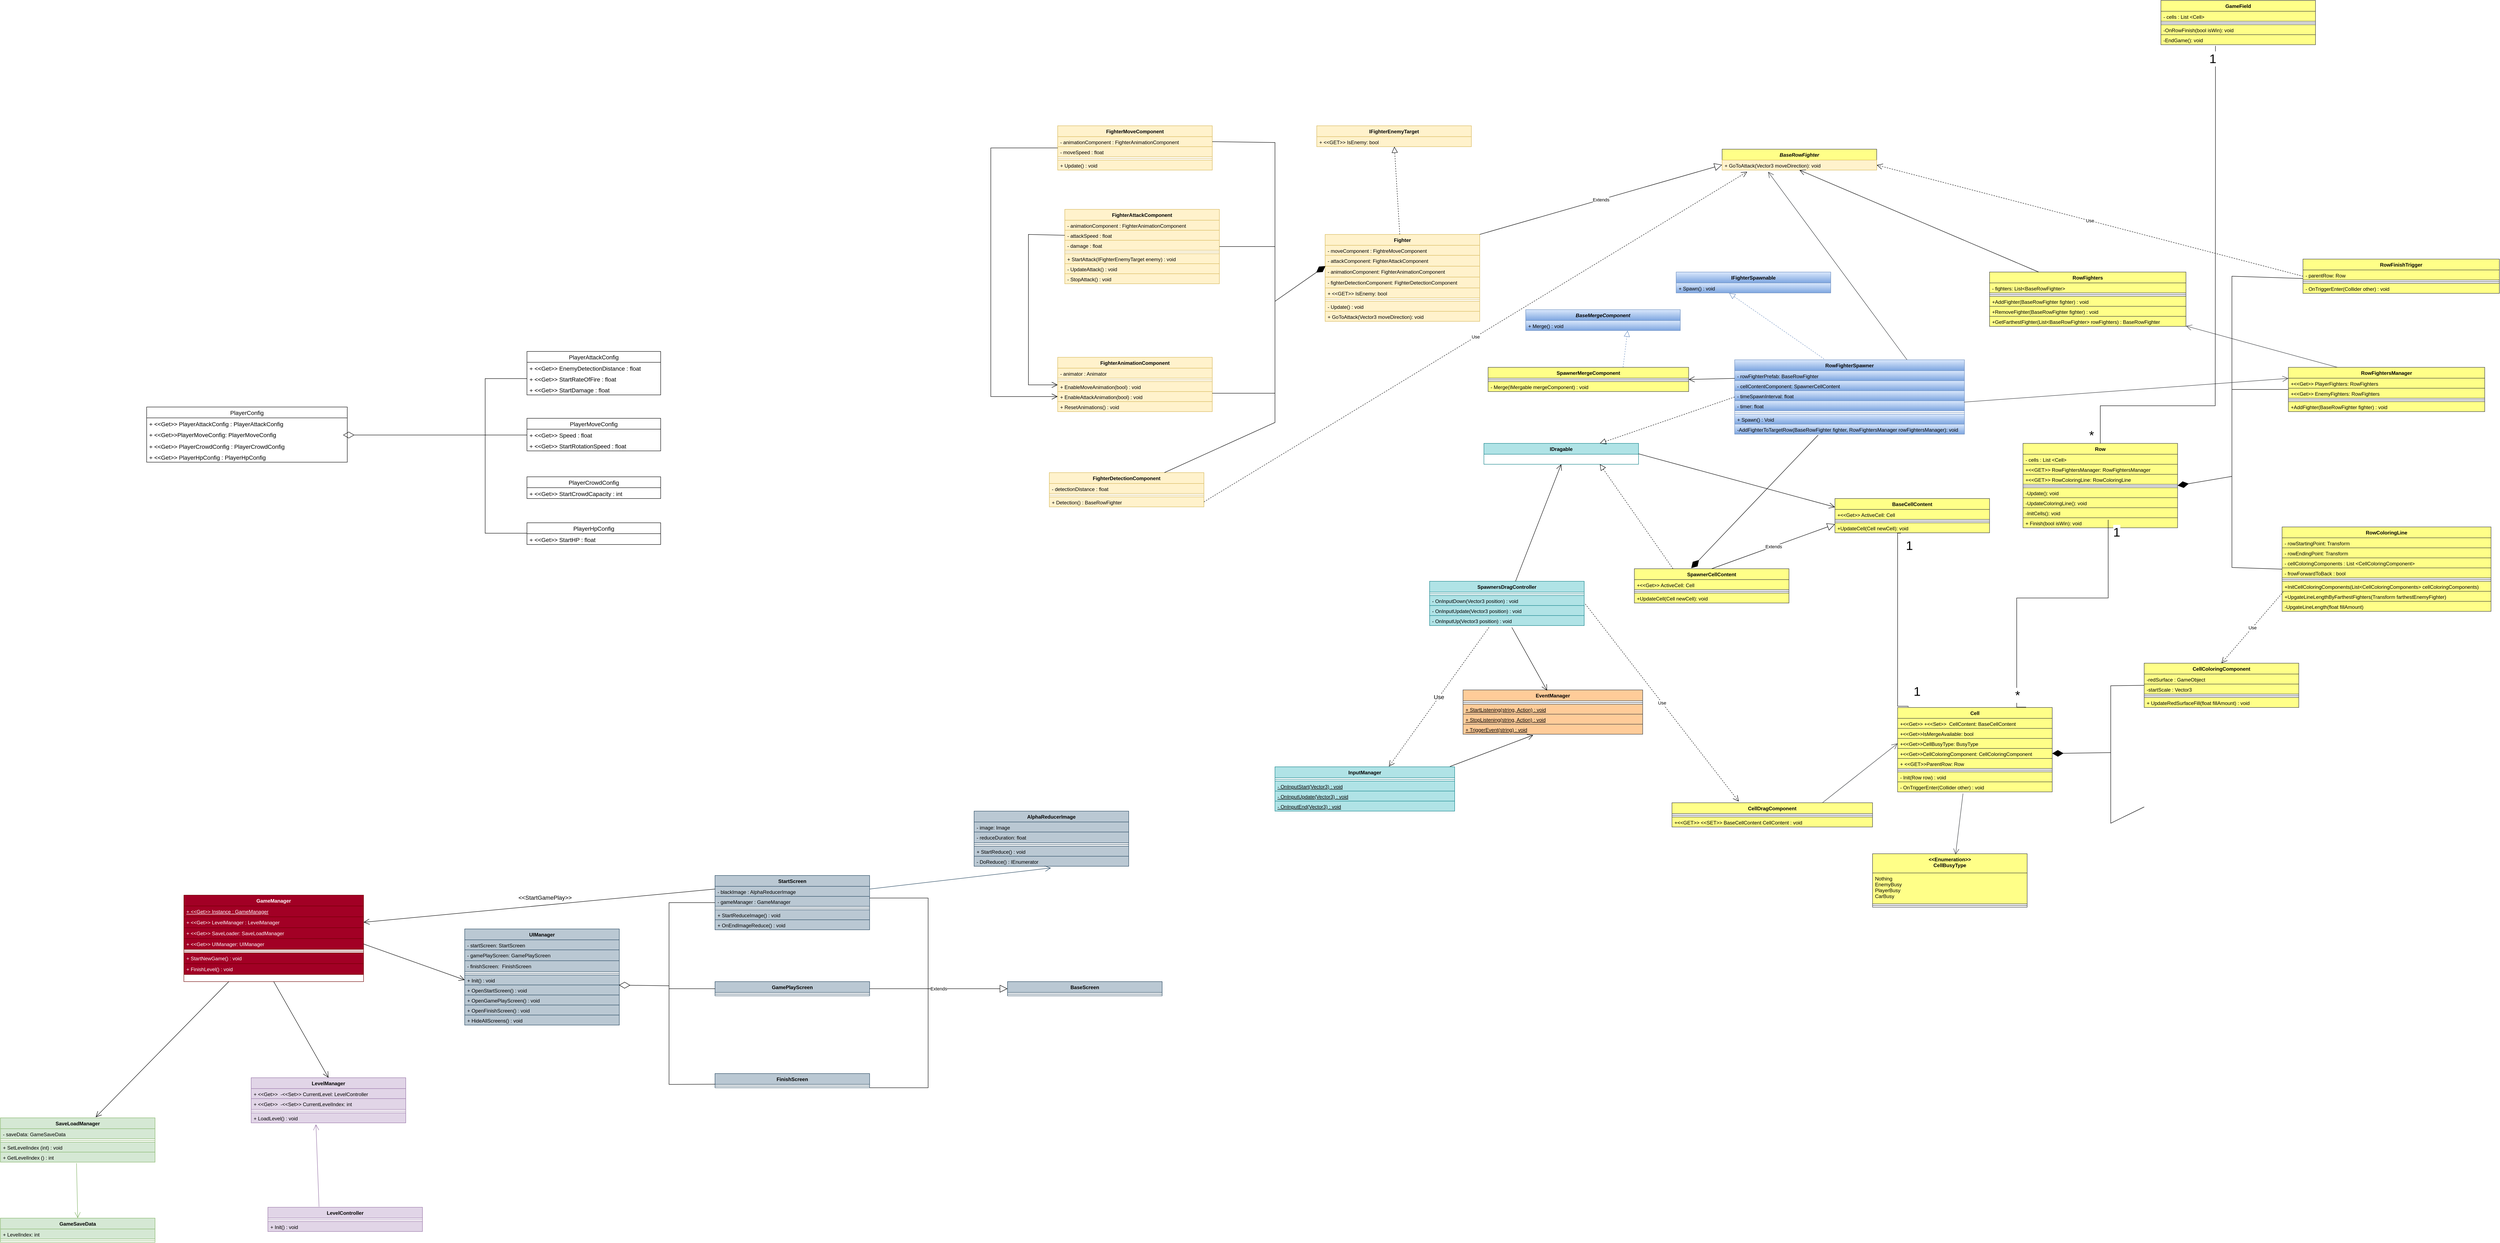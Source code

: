<mxfile version="20.5.3" type="github">
  <diagram id="C5RBs43oDa-KdzZeNtuy" name="Page-1">
    <mxGraphModel dx="5519" dy="3110" grid="1" gridSize="10" guides="1" tooltips="1" connect="1" arrows="1" fold="1" page="1" pageScale="1" pageWidth="827" pageHeight="1169" math="0" shadow="0">
      <root>
        <mxCell id="WIyWlLk6GJQsqaUBKTNV-0" />
        <mxCell id="WIyWlLk6GJQsqaUBKTNV-1" parent="WIyWlLk6GJQsqaUBKTNV-0" />
        <mxCell id="XsQhDETff7rVI9MwzLAx-0" value="GameManager" style="swimlane;fontStyle=1;align=center;verticalAlign=top;childLayout=stackLayout;horizontal=1;startSize=26;horizontalStack=0;resizeParent=1;resizeLast=0;collapsible=1;marginBottom=0;rounded=0;shadow=0;strokeWidth=1;fillColor=#a20025;strokeColor=#6F0000;sketch=0;fontColor=#ffffff;" parent="WIyWlLk6GJQsqaUBKTNV-1" vertex="1">
          <mxGeometry x="-3251" y="-29" width="430" height="207" as="geometry">
            <mxRectangle x="150" y="90" width="160" height="26" as="alternateBounds" />
          </mxGeometry>
        </mxCell>
        <mxCell id="XsQhDETff7rVI9MwzLAx-1" value="+ &lt;&lt;Get&gt;&gt; Instance : GameManager" style="text;align=left;verticalAlign=top;spacingLeft=4;spacingRight=4;overflow=hidden;rotatable=0;points=[[0,0.5],[1,0.5]];portConstraint=eastwest;rounded=0;shadow=0;html=0;fontStyle=4;fillColor=#a20025;strokeColor=#6F0000;sketch=0;fontColor=#ffffff;" parent="XsQhDETff7rVI9MwzLAx-0" vertex="1">
          <mxGeometry y="26" width="430" height="26" as="geometry" />
        </mxCell>
        <mxCell id="XsQhDETff7rVI9MwzLAx-2" value="+ &lt;&lt;Get&gt;&gt; LevelManager : LevelManager" style="text;align=left;verticalAlign=top;spacingLeft=4;spacingRight=4;overflow=hidden;rotatable=0;points=[[0,0.5],[1,0.5]];portConstraint=eastwest;fontStyle=0;fillColor=#a20025;strokeColor=#6F0000;shadow=0;sketch=0;fontColor=#ffffff;" parent="XsQhDETff7rVI9MwzLAx-0" vertex="1">
          <mxGeometry y="52" width="430" height="26" as="geometry" />
        </mxCell>
        <mxCell id="XsQhDETff7rVI9MwzLAx-3" value="+ &lt;&lt;Get&gt;&gt; SaveLoader: SaveLoadManager" style="text;align=left;verticalAlign=top;spacingLeft=4;spacingRight=4;overflow=hidden;rotatable=0;points=[[0,0.5],[1,0.5]];portConstraint=eastwest;rounded=0;shadow=0;html=0;fillColor=#a20025;strokeColor=#6F0000;sketch=0;fontColor=#ffffff;" parent="XsQhDETff7rVI9MwzLAx-0" vertex="1">
          <mxGeometry y="78" width="430" height="26" as="geometry" />
        </mxCell>
        <mxCell id="XsQhDETff7rVI9MwzLAx-4" value="+ &lt;&lt;Get&gt;&gt; UIManager: UIManager" style="text;align=left;verticalAlign=top;spacingLeft=4;spacingRight=4;overflow=hidden;rotatable=0;points=[[0,0.5],[1,0.5]];portConstraint=eastwest;rounded=0;shadow=0;html=0;fillColor=#a20025;strokeColor=#6F0000;sketch=0;fontColor=#ffffff;" parent="XsQhDETff7rVI9MwzLAx-0" vertex="1">
          <mxGeometry y="104" width="430" height="26" as="geometry" />
        </mxCell>
        <mxCell id="XsQhDETff7rVI9MwzLAx-5" value="" style="line;html=1;strokeWidth=1;align=left;verticalAlign=middle;spacingTop=-1;spacingLeft=3;spacingRight=3;rotatable=0;labelPosition=right;points=[];portConstraint=eastwest;fillColor=#a20025;strokeColor=#6F0000;shadow=0;sketch=0;fontColor=#ffffff;" parent="XsQhDETff7rVI9MwzLAx-0" vertex="1">
          <mxGeometry y="130" width="430" height="8" as="geometry" />
        </mxCell>
        <mxCell id="XsQhDETff7rVI9MwzLAx-6" value="+ StartNewGame() : void" style="text;align=left;verticalAlign=top;spacingLeft=4;spacingRight=4;overflow=hidden;rotatable=0;points=[[0,0.5],[1,0.5]];portConstraint=eastwest;fillColor=#a20025;strokeColor=#6F0000;shadow=0;sketch=0;fontColor=#ffffff;" parent="XsQhDETff7rVI9MwzLAx-0" vertex="1">
          <mxGeometry y="138" width="430" height="26" as="geometry" />
        </mxCell>
        <mxCell id="XsQhDETff7rVI9MwzLAx-7" value="+ FinishLevel() : void" style="text;align=left;verticalAlign=top;spacingLeft=4;spacingRight=4;overflow=hidden;rotatable=0;points=[[0,0.5],[1,0.5]];portConstraint=eastwest;fillColor=#a20025;strokeColor=#6F0000;shadow=0;sketch=0;fontColor=#ffffff;" parent="XsQhDETff7rVI9MwzLAx-0" vertex="1">
          <mxGeometry y="164" width="430" height="26" as="geometry" />
        </mxCell>
        <mxCell id="XsQhDETff7rVI9MwzLAx-8" value="UIManager" style="swimlane;fontStyle=1;align=center;verticalAlign=top;childLayout=stackLayout;horizontal=1;startSize=26;horizontalStack=0;resizeParent=1;resizeParentMax=0;resizeLast=0;collapsible=1;marginBottom=0;fillColor=#bac8d3;strokeColor=#23445d;" parent="WIyWlLk6GJQsqaUBKTNV-1" vertex="1">
          <mxGeometry x="-2579" y="52" width="370" height="230" as="geometry" />
        </mxCell>
        <mxCell id="XsQhDETff7rVI9MwzLAx-9" value="- startScreen: StartScreen" style="text;strokeColor=#23445d;fillColor=#bac8d3;align=left;verticalAlign=top;spacingLeft=4;spacingRight=4;overflow=hidden;rotatable=0;points=[[0,0.5],[1,0.5]];portConstraint=eastwest;" parent="XsQhDETff7rVI9MwzLAx-8" vertex="1">
          <mxGeometry y="26" width="370" height="24" as="geometry" />
        </mxCell>
        <mxCell id="XsQhDETff7rVI9MwzLAx-10" value="- gamePlayScreen: GamePlayScreen" style="text;strokeColor=#23445d;fillColor=#bac8d3;align=left;verticalAlign=top;spacingLeft=4;spacingRight=4;overflow=hidden;rotatable=0;points=[[0,0.5],[1,0.5]];portConstraint=eastwest;" parent="XsQhDETff7rVI9MwzLAx-8" vertex="1">
          <mxGeometry y="50" width="370" height="26" as="geometry" />
        </mxCell>
        <mxCell id="XsQhDETff7rVI9MwzLAx-11" value="- finishScreen:  FinishScreen" style="text;strokeColor=#23445d;fillColor=#bac8d3;align=left;verticalAlign=top;spacingLeft=4;spacingRight=4;overflow=hidden;rotatable=0;points=[[0,0.5],[1,0.5]];portConstraint=eastwest;" parent="XsQhDETff7rVI9MwzLAx-8" vertex="1">
          <mxGeometry y="76" width="370" height="26" as="geometry" />
        </mxCell>
        <mxCell id="XsQhDETff7rVI9MwzLAx-12" value="" style="line;strokeWidth=1;fillColor=#bac8d3;align=left;verticalAlign=middle;spacingTop=-1;spacingLeft=3;spacingRight=3;rotatable=0;labelPosition=right;points=[];portConstraint=eastwest;strokeColor=#23445d;" parent="XsQhDETff7rVI9MwzLAx-8" vertex="1">
          <mxGeometry y="102" width="370" height="8" as="geometry" />
        </mxCell>
        <mxCell id="XsQhDETff7rVI9MwzLAx-13" value="+ Init() : void" style="text;strokeColor=#23445d;fillColor=#bac8d3;align=left;verticalAlign=top;spacingLeft=4;spacingRight=4;overflow=hidden;rotatable=0;points=[[0,0.5],[1,0.5]];portConstraint=eastwest;" parent="XsQhDETff7rVI9MwzLAx-8" vertex="1">
          <mxGeometry y="110" width="370" height="24" as="geometry" />
        </mxCell>
        <mxCell id="XsQhDETff7rVI9MwzLAx-14" value="+ OpenStartScreen() : void" style="text;strokeColor=#23445d;fillColor=#bac8d3;align=left;verticalAlign=top;spacingLeft=4;spacingRight=4;overflow=hidden;rotatable=0;points=[[0,0.5],[1,0.5]];portConstraint=eastwest;" parent="XsQhDETff7rVI9MwzLAx-8" vertex="1">
          <mxGeometry y="134" width="370" height="24" as="geometry" />
        </mxCell>
        <mxCell id="XsQhDETff7rVI9MwzLAx-15" value="+ OpenGamePlayScreen() : void" style="text;strokeColor=#23445d;fillColor=#bac8d3;align=left;verticalAlign=top;spacingLeft=4;spacingRight=4;overflow=hidden;rotatable=0;points=[[0,0.5],[1,0.5]];portConstraint=eastwest;" parent="XsQhDETff7rVI9MwzLAx-8" vertex="1">
          <mxGeometry y="158" width="370" height="24" as="geometry" />
        </mxCell>
        <mxCell id="XsQhDETff7rVI9MwzLAx-16" value="+ OpenFinishScreen() : void" style="text;strokeColor=#23445d;fillColor=#bac8d3;align=left;verticalAlign=top;spacingLeft=4;spacingRight=4;overflow=hidden;rotatable=0;points=[[0,0.5],[1,0.5]];portConstraint=eastwest;" parent="XsQhDETff7rVI9MwzLAx-8" vertex="1">
          <mxGeometry y="182" width="370" height="24" as="geometry" />
        </mxCell>
        <mxCell id="XsQhDETff7rVI9MwzLAx-17" value="+ HideAllScreens() : void" style="text;strokeColor=#23445d;fillColor=#bac8d3;align=left;verticalAlign=top;spacingLeft=4;spacingRight=4;overflow=hidden;rotatable=0;points=[[0,0.5],[1,0.5]];portConstraint=eastwest;" parent="XsQhDETff7rVI9MwzLAx-8" vertex="1">
          <mxGeometry y="206" width="370" height="24" as="geometry" />
        </mxCell>
        <mxCell id="XsQhDETff7rVI9MwzLAx-18" value="GamePlayScreen" style="swimlane;fontStyle=1;align=center;verticalAlign=top;childLayout=stackLayout;horizontal=1;startSize=26;horizontalStack=0;resizeParent=1;resizeParentMax=0;resizeLast=0;collapsible=1;marginBottom=0;fillColor=#bac8d3;strokeColor=#23445d;" parent="WIyWlLk6GJQsqaUBKTNV-1" vertex="1">
          <mxGeometry x="-1980" y="178" width="370" height="34" as="geometry" />
        </mxCell>
        <mxCell id="XsQhDETff7rVI9MwzLAx-19" value="" style="line;strokeWidth=1;fillColor=#bac8d3;align=left;verticalAlign=middle;spacingTop=-1;spacingLeft=3;spacingRight=3;rotatable=0;labelPosition=right;points=[];portConstraint=eastwest;strokeColor=#23445d;" parent="XsQhDETff7rVI9MwzLAx-18" vertex="1">
          <mxGeometry y="26" width="370" height="8" as="geometry" />
        </mxCell>
        <mxCell id="XsQhDETff7rVI9MwzLAx-21" value="StartScreen" style="swimlane;fontStyle=1;align=center;verticalAlign=top;childLayout=stackLayout;horizontal=1;startSize=26;horizontalStack=0;resizeParent=1;resizeParentMax=0;resizeLast=0;collapsible=1;marginBottom=0;fillColor=#bac8d3;strokeColor=#23445d;" parent="WIyWlLk6GJQsqaUBKTNV-1" vertex="1">
          <mxGeometry x="-1980" y="-76" width="370" height="130" as="geometry" />
        </mxCell>
        <mxCell id="XsQhDETff7rVI9MwzLAx-22" value="- blackImage : AlphaReducerImage" style="text;strokeColor=#23445d;fillColor=#bac8d3;align=left;verticalAlign=top;spacingLeft=4;spacingRight=4;overflow=hidden;rotatable=0;points=[[0,0.5],[1,0.5]];portConstraint=eastwest;" parent="XsQhDETff7rVI9MwzLAx-21" vertex="1">
          <mxGeometry y="26" width="370" height="24" as="geometry" />
        </mxCell>
        <mxCell id="XsQhDETff7rVI9MwzLAx-23" value="- gameManager : GameManager" style="text;strokeColor=#23445d;fillColor=#bac8d3;align=left;verticalAlign=top;spacingLeft=4;spacingRight=4;overflow=hidden;rotatable=0;points=[[0,0.5],[1,0.5]];portConstraint=eastwest;" parent="XsQhDETff7rVI9MwzLAx-21" vertex="1">
          <mxGeometry y="50" width="370" height="24" as="geometry" />
        </mxCell>
        <mxCell id="XsQhDETff7rVI9MwzLAx-24" value="" style="line;strokeWidth=1;fillColor=#bac8d3;align=left;verticalAlign=middle;spacingTop=-1;spacingLeft=3;spacingRight=3;rotatable=0;labelPosition=right;points=[];portConstraint=eastwest;strokeColor=#23445d;" parent="XsQhDETff7rVI9MwzLAx-21" vertex="1">
          <mxGeometry y="74" width="370" height="8" as="geometry" />
        </mxCell>
        <mxCell id="XsQhDETff7rVI9MwzLAx-25" value="+ StartReduceImage() : void" style="text;strokeColor=#23445d;fillColor=#bac8d3;align=left;verticalAlign=top;spacingLeft=4;spacingRight=4;overflow=hidden;rotatable=0;points=[[0,0.5],[1,0.5]];portConstraint=eastwest;" parent="XsQhDETff7rVI9MwzLAx-21" vertex="1">
          <mxGeometry y="82" width="370" height="24" as="geometry" />
        </mxCell>
        <mxCell id="XsQhDETff7rVI9MwzLAx-26" value="+ OnEndImageReduce() : void" style="text;strokeColor=#23445d;fillColor=#bac8d3;align=left;verticalAlign=top;spacingLeft=4;spacingRight=4;overflow=hidden;rotatable=0;points=[[0,0.5],[1,0.5]];portConstraint=eastwest;" parent="XsQhDETff7rVI9MwzLAx-21" vertex="1">
          <mxGeometry y="106" width="370" height="24" as="geometry" />
        </mxCell>
        <mxCell id="XsQhDETff7rVI9MwzLAx-27" value="FinishScreen" style="swimlane;fontStyle=1;align=center;verticalAlign=top;childLayout=stackLayout;horizontal=1;startSize=26;horizontalStack=0;resizeParent=1;resizeParentMax=0;resizeLast=0;collapsible=1;marginBottom=0;fillColor=#bac8d3;strokeColor=#23445d;" parent="WIyWlLk6GJQsqaUBKTNV-1" vertex="1">
          <mxGeometry x="-1980" y="398" width="370" height="34" as="geometry" />
        </mxCell>
        <mxCell id="XsQhDETff7rVI9MwzLAx-28" value="" style="line;strokeWidth=1;fillColor=#bac8d3;align=left;verticalAlign=middle;spacingTop=-1;spacingLeft=3;spacingRight=3;rotatable=0;labelPosition=right;points=[];portConstraint=eastwest;strokeColor=#23445d;" parent="XsQhDETff7rVI9MwzLAx-27" vertex="1">
          <mxGeometry y="26" width="370" height="8" as="geometry" />
        </mxCell>
        <mxCell id="XsQhDETff7rVI9MwzLAx-34" value="" style="endArrow=open;endFill=1;endSize=12;html=1;rounded=0;entryX=0;entryY=0.5;entryDx=0;entryDy=0;exitX=1;exitY=0.5;exitDx=0;exitDy=0;" parent="WIyWlLk6GJQsqaUBKTNV-1" source="XsQhDETff7rVI9MwzLAx-4" target="XsQhDETff7rVI9MwzLAx-13" edge="1">
          <mxGeometry width="160" relative="1" as="geometry">
            <mxPoint x="-2775" y="848" as="sourcePoint" />
            <mxPoint x="-2602" y="682" as="targetPoint" />
          </mxGeometry>
        </mxCell>
        <mxCell id="XsQhDETff7rVI9MwzLAx-35" value="LevelManager" style="swimlane;fontStyle=1;align=center;verticalAlign=top;childLayout=stackLayout;horizontal=1;startSize=26;horizontalStack=0;resizeParent=1;resizeParentMax=0;resizeLast=0;collapsible=1;marginBottom=0;fillColor=#e1d5e7;strokeColor=#9673a6;" parent="WIyWlLk6GJQsqaUBKTNV-1" vertex="1">
          <mxGeometry x="-3090" y="408" width="370" height="108" as="geometry" />
        </mxCell>
        <mxCell id="XsQhDETff7rVI9MwzLAx-36" value="+ &lt;&lt;Get&gt;&gt;  -&lt;&lt;Set&gt;&gt; CurrentLevel: LevelController" style="text;strokeColor=#9673a6;fillColor=#e1d5e7;align=left;verticalAlign=top;spacingLeft=4;spacingRight=4;overflow=hidden;rotatable=0;points=[[0,0.5],[1,0.5]];portConstraint=eastwest;" parent="XsQhDETff7rVI9MwzLAx-35" vertex="1">
          <mxGeometry y="26" width="370" height="24" as="geometry" />
        </mxCell>
        <mxCell id="XsQhDETff7rVI9MwzLAx-37" value="+ &lt;&lt;Get&gt;&gt;  -&lt;&lt;Set&gt;&gt; CurrentLevelIndex: int" style="text;strokeColor=#9673a6;fillColor=#e1d5e7;align=left;verticalAlign=top;spacingLeft=4;spacingRight=4;overflow=hidden;rotatable=0;points=[[0,0.5],[1,0.5]];portConstraint=eastwest;" parent="XsQhDETff7rVI9MwzLAx-35" vertex="1">
          <mxGeometry y="50" width="370" height="26" as="geometry" />
        </mxCell>
        <mxCell id="XsQhDETff7rVI9MwzLAx-38" value="" style="line;strokeWidth=1;fillColor=#e1d5e7;align=left;verticalAlign=middle;spacingTop=-1;spacingLeft=3;spacingRight=3;rotatable=0;labelPosition=right;points=[];portConstraint=eastwest;strokeColor=#9673a6;" parent="XsQhDETff7rVI9MwzLAx-35" vertex="1">
          <mxGeometry y="76" width="370" height="8" as="geometry" />
        </mxCell>
        <mxCell id="XsQhDETff7rVI9MwzLAx-39" value="+ LoadLevel() : void" style="text;strokeColor=#9673a6;fillColor=#e1d5e7;align=left;verticalAlign=top;spacingLeft=4;spacingRight=4;overflow=hidden;rotatable=0;points=[[0,0.5],[1,0.5]];portConstraint=eastwest;" parent="XsQhDETff7rVI9MwzLAx-35" vertex="1">
          <mxGeometry y="84" width="370" height="24" as="geometry" />
        </mxCell>
        <mxCell id="XsQhDETff7rVI9MwzLAx-40" value="" style="endArrow=open;endFill=1;endSize=12;html=1;rounded=0;entryX=0.5;entryY=0;entryDx=0;entryDy=0;exitX=0.5;exitY=1;exitDx=0;exitDy=0;" parent="WIyWlLk6GJQsqaUBKTNV-1" source="XsQhDETff7rVI9MwzLAx-0" target="XsQhDETff7rVI9MwzLAx-35" edge="1">
          <mxGeometry width="160" relative="1" as="geometry">
            <mxPoint x="-3128.65" y="535.666" as="sourcePoint" />
            <mxPoint x="-2775" y="848" as="targetPoint" />
          </mxGeometry>
        </mxCell>
        <mxCell id="XsQhDETff7rVI9MwzLAx-41" value="AlphaReducerImage" style="swimlane;fontStyle=1;align=center;verticalAlign=top;childLayout=stackLayout;horizontal=1;startSize=26;horizontalStack=0;resizeParent=1;resizeParentMax=0;resizeLast=0;collapsible=1;marginBottom=0;fillColor=#bac8d3;strokeColor=#23445d;" parent="WIyWlLk6GJQsqaUBKTNV-1" vertex="1">
          <mxGeometry x="-1360" y="-230" width="370" height="132" as="geometry" />
        </mxCell>
        <mxCell id="XsQhDETff7rVI9MwzLAx-42" value="- image: Image" style="text;strokeColor=#23445d;fillColor=#bac8d3;align=left;verticalAlign=top;spacingLeft=4;spacingRight=4;overflow=hidden;rotatable=0;points=[[0,0.5],[1,0.5]];portConstraint=eastwest;" parent="XsQhDETff7rVI9MwzLAx-41" vertex="1">
          <mxGeometry y="26" width="370" height="24" as="geometry" />
        </mxCell>
        <mxCell id="XsQhDETff7rVI9MwzLAx-43" value="- reduceDuration: float" style="text;strokeColor=#23445d;fillColor=#bac8d3;align=left;verticalAlign=top;spacingLeft=4;spacingRight=4;overflow=hidden;rotatable=0;points=[[0,0.5],[1,0.5]];portConstraint=eastwest;" parent="XsQhDETff7rVI9MwzLAx-41" vertex="1">
          <mxGeometry y="50" width="370" height="26" as="geometry" />
        </mxCell>
        <mxCell id="XsQhDETff7rVI9MwzLAx-44" value="" style="line;strokeWidth=1;fillColor=#bac8d3;align=left;verticalAlign=middle;spacingTop=-1;spacingLeft=3;spacingRight=3;rotatable=0;labelPosition=right;points=[];portConstraint=eastwest;strokeColor=#23445d;" parent="XsQhDETff7rVI9MwzLAx-41" vertex="1">
          <mxGeometry y="76" width="370" height="8" as="geometry" />
        </mxCell>
        <mxCell id="XsQhDETff7rVI9MwzLAx-45" value="+ StartReduce() : void" style="text;strokeColor=#23445d;fillColor=#bac8d3;align=left;verticalAlign=top;spacingLeft=4;spacingRight=4;overflow=hidden;rotatable=0;points=[[0,0.5],[1,0.5]];portConstraint=eastwest;" parent="XsQhDETff7rVI9MwzLAx-41" vertex="1">
          <mxGeometry y="84" width="370" height="24" as="geometry" />
        </mxCell>
        <mxCell id="XsQhDETff7rVI9MwzLAx-46" value="- DoReduce() : IEnumerator" style="text;strokeColor=#23445d;fillColor=#bac8d3;align=left;verticalAlign=top;spacingLeft=4;spacingRight=4;overflow=hidden;rotatable=0;points=[[0,0.5],[1,0.5]];portConstraint=eastwest;" parent="XsQhDETff7rVI9MwzLAx-41" vertex="1">
          <mxGeometry y="108" width="370" height="24" as="geometry" />
        </mxCell>
        <mxCell id="XsQhDETff7rVI9MwzLAx-47" value="" style="endArrow=open;endFill=1;endSize=12;html=1;rounded=0;entryX=0.497;entryY=1.167;entryDx=0;entryDy=0;exitX=1;exitY=0.25;exitDx=0;exitDy=0;entryPerimeter=0;fillColor=#bac8d3;strokeColor=#23445d;" parent="WIyWlLk6GJQsqaUBKTNV-1" source="XsQhDETff7rVI9MwzLAx-21" target="XsQhDETff7rVI9MwzLAx-46" edge="1">
          <mxGeometry width="160" relative="1" as="geometry">
            <mxPoint x="-2230" y="480" as="sourcePoint" />
            <mxPoint x="-2085.41" y="488.808" as="targetPoint" />
          </mxGeometry>
        </mxCell>
        <mxCell id="XsQhDETff7rVI9MwzLAx-48" value="&amp;lt;&amp;lt;StartGamePlay&amp;gt;&amp;gt;" style="endArrow=open;endFill=1;endSize=12;html=1;rounded=0;entryX=1;entryY=0.5;entryDx=0;entryDy=0;exitX=0;exitY=0.25;exitDx=0;exitDy=0;fontSize=14;verticalAlign=middle;" parent="WIyWlLk6GJQsqaUBKTNV-1" source="XsQhDETff7rVI9MwzLAx-21" target="XsQhDETff7rVI9MwzLAx-2" edge="1">
          <mxGeometry x="-0.035" y="-18" width="160" relative="1" as="geometry">
            <mxPoint x="-2510" y="-12" as="sourcePoint" />
            <mxPoint x="-2350" y="-12" as="targetPoint" />
            <mxPoint as="offset" />
          </mxGeometry>
        </mxCell>
        <mxCell id="XsQhDETff7rVI9MwzLAx-49" value="EventManager" style="swimlane;fontStyle=1;align=center;verticalAlign=top;childLayout=stackLayout;horizontal=1;startSize=26;horizontalStack=0;resizeParent=1;resizeParentMax=0;resizeLast=0;collapsible=1;marginBottom=0;fillColor=#ffcc99;strokeColor=#36393d;" parent="WIyWlLk6GJQsqaUBKTNV-1" vertex="1">
          <mxGeometry x="-190" y="-520" width="430" height="106" as="geometry" />
        </mxCell>
        <mxCell id="XsQhDETff7rVI9MwzLAx-50" value="" style="line;strokeWidth=1;fillColor=#ffcc99;align=left;verticalAlign=middle;spacingTop=-1;spacingLeft=3;spacingRight=3;rotatable=0;labelPosition=right;points=[];portConstraint=eastwest;strokeColor=#36393d;" parent="XsQhDETff7rVI9MwzLAx-49" vertex="1">
          <mxGeometry y="26" width="430" height="8" as="geometry" />
        </mxCell>
        <mxCell id="XsQhDETff7rVI9MwzLAx-51" value="+ StartListening(string, Action) : void" style="text;strokeColor=#36393d;fillColor=#ffcc99;align=left;verticalAlign=top;spacingLeft=4;spacingRight=4;overflow=hidden;rotatable=0;points=[[0,0.5],[1,0.5]];portConstraint=eastwest;fontStyle=4;" parent="XsQhDETff7rVI9MwzLAx-49" vertex="1">
          <mxGeometry y="34" width="430" height="24" as="geometry" />
        </mxCell>
        <mxCell id="XsQhDETff7rVI9MwzLAx-52" value="+ StopListening(string, Action) : void" style="text;strokeColor=#36393d;fillColor=#ffcc99;align=left;verticalAlign=top;spacingLeft=4;spacingRight=4;overflow=hidden;rotatable=0;points=[[0,0.5],[1,0.5]];portConstraint=eastwest;fontStyle=4;" parent="XsQhDETff7rVI9MwzLAx-49" vertex="1">
          <mxGeometry y="58" width="430" height="24" as="geometry" />
        </mxCell>
        <mxCell id="XsQhDETff7rVI9MwzLAx-53" value="+ TriggerEvent(string) : void" style="text;strokeColor=#36393d;fillColor=#ffcc99;align=left;verticalAlign=top;spacingLeft=4;spacingRight=4;overflow=hidden;rotatable=0;points=[[0,0.5],[1,0.5]];portConstraint=eastwest;fontStyle=4;" parent="XsQhDETff7rVI9MwzLAx-49" vertex="1">
          <mxGeometry y="82" width="430" height="24" as="geometry" />
        </mxCell>
        <mxCell id="XsQhDETff7rVI9MwzLAx-54" value="LevelController" style="swimlane;fontStyle=1;align=center;verticalAlign=top;childLayout=stackLayout;horizontal=1;startSize=26;horizontalStack=0;resizeParent=1;resizeParentMax=0;resizeLast=0;collapsible=1;marginBottom=0;fillColor=#e1d5e7;strokeColor=#9673a6;" parent="WIyWlLk6GJQsqaUBKTNV-1" vertex="1">
          <mxGeometry x="-3050" y="718" width="370" height="58" as="geometry" />
        </mxCell>
        <mxCell id="XsQhDETff7rVI9MwzLAx-55" value="" style="line;strokeWidth=1;fillColor=#e1d5e7;align=left;verticalAlign=middle;spacingTop=-1;spacingLeft=3;spacingRight=3;rotatable=0;labelPosition=right;points=[];portConstraint=eastwest;strokeColor=#9673a6;" parent="XsQhDETff7rVI9MwzLAx-54" vertex="1">
          <mxGeometry y="26" width="370" height="8" as="geometry" />
        </mxCell>
        <mxCell id="XsQhDETff7rVI9MwzLAx-56" value="+ Init() : void" style="text;strokeColor=#9673a6;fillColor=#e1d5e7;align=left;verticalAlign=top;spacingLeft=4;spacingRight=4;overflow=hidden;rotatable=0;points=[[0,0.5],[1,0.5]];portConstraint=eastwest;" parent="XsQhDETff7rVI9MwzLAx-54" vertex="1">
          <mxGeometry y="34" width="370" height="24" as="geometry" />
        </mxCell>
        <mxCell id="XsQhDETff7rVI9MwzLAx-57" value="" style="endArrow=open;endFill=1;endSize=12;html=1;rounded=0;entryX=0.419;entryY=1.139;entryDx=0;entryDy=0;exitX=0.331;exitY=-0.023;exitDx=0;exitDy=0;exitPerimeter=0;entryPerimeter=0;fillColor=#e1d5e7;strokeColor=#9673a6;" parent="WIyWlLk6GJQsqaUBKTNV-1" source="XsQhDETff7rVI9MwzLAx-54" target="XsQhDETff7rVI9MwzLAx-39" edge="1">
          <mxGeometry width="160" relative="1" as="geometry">
            <mxPoint x="-3053.52" y="145.884" as="sourcePoint" />
            <mxPoint x="-3435" y="438" as="targetPoint" />
          </mxGeometry>
        </mxCell>
        <mxCell id="XsQhDETff7rVI9MwzLAx-58" value="Fighter" style="swimlane;fontStyle=1;align=center;verticalAlign=top;childLayout=stackLayout;horizontal=1;startSize=26;horizontalStack=0;resizeParent=1;resizeParentMax=0;resizeLast=0;collapsible=1;marginBottom=0;fillColor=#fff2cc;strokeColor=#d6b656;" parent="WIyWlLk6GJQsqaUBKTNV-1" vertex="1">
          <mxGeometry x="-520" y="-1610" width="370" height="208" as="geometry" />
        </mxCell>
        <mxCell id="XsQhDETff7rVI9MwzLAx-59" value="- moveComponent : FightreMoveComponent" style="text;strokeColor=#d6b656;fillColor=#fff2cc;align=left;verticalAlign=top;spacingLeft=4;spacingRight=4;overflow=hidden;rotatable=0;points=[[0,0.5],[1,0.5]];portConstraint=eastwest;" parent="XsQhDETff7rVI9MwzLAx-58" vertex="1">
          <mxGeometry y="26" width="370" height="24" as="geometry" />
        </mxCell>
        <mxCell id="XsQhDETff7rVI9MwzLAx-60" value="- attackComponent: FighterAttackComponent" style="text;strokeColor=#d6b656;fillColor=#fff2cc;align=left;verticalAlign=top;spacingLeft=4;spacingRight=4;overflow=hidden;rotatable=0;points=[[0,0.5],[1,0.5]];portConstraint=eastwest;" parent="XsQhDETff7rVI9MwzLAx-58" vertex="1">
          <mxGeometry y="50" width="370" height="26" as="geometry" />
        </mxCell>
        <mxCell id="XsQhDETff7rVI9MwzLAx-63" value="- animationComponent: FighterAnimationComponent" style="text;strokeColor=#d6b656;fillColor=#fff2cc;align=left;verticalAlign=top;spacingLeft=4;spacingRight=4;overflow=hidden;rotatable=0;points=[[0,0.5],[1,0.5]];portConstraint=eastwest;" parent="XsQhDETff7rVI9MwzLAx-58" vertex="1">
          <mxGeometry y="76" width="370" height="26" as="geometry" />
        </mxCell>
        <mxCell id="XsQhDETff7rVI9MwzLAx-317" value="- fighterDetectionComponent: FighterDetectionComponent" style="text;strokeColor=#d6b656;fillColor=#fff2cc;align=left;verticalAlign=top;spacingLeft=4;spacingRight=4;overflow=hidden;rotatable=0;points=[[0,0.5],[1,0.5]];portConstraint=eastwest;" parent="XsQhDETff7rVI9MwzLAx-58" vertex="1">
          <mxGeometry y="102" width="370" height="26" as="geometry" />
        </mxCell>
        <mxCell id="XsQhDETff7rVI9MwzLAx-314" value="+ &lt;&lt;GET&gt;&gt; IsEnemy: bool" style="text;strokeColor=#d6b656;fillColor=#fff2cc;align=left;verticalAlign=top;spacingLeft=4;spacingRight=4;overflow=hidden;rotatable=0;points=[[0,0.5],[1,0.5]];portConstraint=eastwest;" parent="XsQhDETff7rVI9MwzLAx-58" vertex="1">
          <mxGeometry y="128" width="370" height="24" as="geometry" />
        </mxCell>
        <mxCell id="XsQhDETff7rVI9MwzLAx-64" value="" style="line;strokeWidth=1;fillColor=#fff2cc;align=left;verticalAlign=middle;spacingTop=-1;spacingLeft=3;spacingRight=3;rotatable=0;labelPosition=right;points=[];portConstraint=eastwest;strokeColor=#d6b656;" parent="XsQhDETff7rVI9MwzLAx-58" vertex="1">
          <mxGeometry y="152" width="370" height="8" as="geometry" />
        </mxCell>
        <mxCell id="XsQhDETff7rVI9MwzLAx-65" value="- Update() : void" style="text;strokeColor=#d6b656;fillColor=#fff2cc;align=left;verticalAlign=top;spacingLeft=4;spacingRight=4;overflow=hidden;rotatable=0;points=[[0,0.5],[1,0.5]];portConstraint=eastwest;" parent="XsQhDETff7rVI9MwzLAx-58" vertex="1">
          <mxGeometry y="160" width="370" height="24" as="geometry" />
        </mxCell>
        <mxCell id="okR7TgffwdtR0Cfe2-QS-50" value="+ GoToAttack(Vector3 moveDirection): void" style="text;strokeColor=#d6b656;fillColor=#fff2cc;align=left;verticalAlign=top;spacingLeft=4;spacingRight=4;overflow=hidden;rotatable=0;points=[[0,0.5],[1,0.5]];portConstraint=eastwest;" parent="XsQhDETff7rVI9MwzLAx-58" vertex="1">
          <mxGeometry y="184" width="370" height="24" as="geometry" />
        </mxCell>
        <mxCell id="XsQhDETff7rVI9MwzLAx-78" value="PlayerConfig" style="swimlane;fontStyle=0;childLayout=stackLayout;horizontal=1;startSize=26;fillColor=none;horizontalStack=0;resizeParent=1;resizeParentMax=0;resizeLast=0;collapsible=1;marginBottom=0;fontSize=14;" parent="WIyWlLk6GJQsqaUBKTNV-1" vertex="1">
          <mxGeometry x="-3340" y="-1197" width="480" height="132" as="geometry" />
        </mxCell>
        <mxCell id="XsQhDETff7rVI9MwzLAx-79" value="+ &lt;&lt;Get&gt;&gt; PlayerAttackConfig : PlayerAttackConfig " style="text;strokeColor=none;fillColor=none;align=left;verticalAlign=top;spacingLeft=4;spacingRight=4;overflow=hidden;rotatable=0;points=[[0,0.5],[1,0.5]];portConstraint=eastwest;fontSize=14;" parent="XsQhDETff7rVI9MwzLAx-78" vertex="1">
          <mxGeometry y="26" width="480" height="26" as="geometry" />
        </mxCell>
        <mxCell id="XsQhDETff7rVI9MwzLAx-80" value="+ &lt;&lt;Get&gt;&gt;PlayerMoveConfig: PlayerMoveConfig" style="text;strokeColor=none;fillColor=none;align=left;verticalAlign=top;spacingLeft=4;spacingRight=4;overflow=hidden;rotatable=0;points=[[0,0.5],[1,0.5]];portConstraint=eastwest;fontSize=14;" parent="XsQhDETff7rVI9MwzLAx-78" vertex="1">
          <mxGeometry y="52" width="480" height="28" as="geometry" />
        </mxCell>
        <mxCell id="XsQhDETff7rVI9MwzLAx-81" value="+ &lt;&lt;Get&gt;&gt; PlayerCrowdConfig : PlayerCrowdConfig " style="text;strokeColor=none;fillColor=none;align=left;verticalAlign=top;spacingLeft=4;spacingRight=4;overflow=hidden;rotatable=0;points=[[0,0.5],[1,0.5]];portConstraint=eastwest;fontSize=14;" parent="XsQhDETff7rVI9MwzLAx-78" vertex="1">
          <mxGeometry y="80" width="480" height="26" as="geometry" />
        </mxCell>
        <mxCell id="XsQhDETff7rVI9MwzLAx-82" value="+ &lt;&lt;Get&gt;&gt; PlayerHpConfig : PlayerHpConfig " style="text;strokeColor=none;fillColor=none;align=left;verticalAlign=top;spacingLeft=4;spacingRight=4;overflow=hidden;rotatable=0;points=[[0,0.5],[1,0.5]];portConstraint=eastwest;fontSize=14;" parent="XsQhDETff7rVI9MwzLAx-78" vertex="1">
          <mxGeometry y="106" width="480" height="26" as="geometry" />
        </mxCell>
        <mxCell id="XsQhDETff7rVI9MwzLAx-83" value="PlayerMoveConfig" style="swimlane;fontStyle=0;childLayout=stackLayout;horizontal=1;startSize=26;fillColor=none;horizontalStack=0;resizeParent=1;resizeParentMax=0;resizeLast=0;collapsible=1;marginBottom=0;fontSize=14;" parent="WIyWlLk6GJQsqaUBKTNV-1" vertex="1">
          <mxGeometry x="-2430" y="-1170" width="320" height="78" as="geometry" />
        </mxCell>
        <mxCell id="XsQhDETff7rVI9MwzLAx-84" value="+ &lt;&lt;Get&gt;&gt; Speed : float" style="text;strokeColor=none;fillColor=none;align=left;verticalAlign=top;spacingLeft=4;spacingRight=4;overflow=hidden;rotatable=0;points=[[0,0.5],[1,0.5]];portConstraint=eastwest;fontSize=14;" parent="XsQhDETff7rVI9MwzLAx-83" vertex="1">
          <mxGeometry y="26" width="320" height="26" as="geometry" />
        </mxCell>
        <mxCell id="XsQhDETff7rVI9MwzLAx-85" value="+ &lt;&lt;Get&gt;&gt; StartRotationSpeed : float" style="text;strokeColor=none;fillColor=none;align=left;verticalAlign=top;spacingLeft=4;spacingRight=4;overflow=hidden;rotatable=0;points=[[0,0.5],[1,0.5]];portConstraint=eastwest;fontSize=14;" parent="XsQhDETff7rVI9MwzLAx-83" vertex="1">
          <mxGeometry y="52" width="320" height="26" as="geometry" />
        </mxCell>
        <mxCell id="XsQhDETff7rVI9MwzLAx-86" value="PlayerAttackConfig" style="swimlane;fontStyle=0;childLayout=stackLayout;horizontal=1;startSize=26;fillColor=none;horizontalStack=0;resizeParent=1;resizeParentMax=0;resizeLast=0;collapsible=1;marginBottom=0;fontSize=14;" parent="WIyWlLk6GJQsqaUBKTNV-1" vertex="1">
          <mxGeometry x="-2430" y="-1330" width="320" height="104" as="geometry" />
        </mxCell>
        <mxCell id="XsQhDETff7rVI9MwzLAx-87" value="+ &lt;&lt;Get&gt;&gt; EnemyDetectionDistance : float" style="text;strokeColor=none;fillColor=none;align=left;verticalAlign=top;spacingLeft=4;spacingRight=4;overflow=hidden;rotatable=0;points=[[0,0.5],[1,0.5]];portConstraint=eastwest;fontSize=14;" parent="XsQhDETff7rVI9MwzLAx-86" vertex="1">
          <mxGeometry y="26" width="320" height="26" as="geometry" />
        </mxCell>
        <mxCell id="XsQhDETff7rVI9MwzLAx-88" value="+ &lt;&lt;Get&gt;&gt; StartRateOfFire : float" style="text;strokeColor=none;fillColor=none;align=left;verticalAlign=top;spacingLeft=4;spacingRight=4;overflow=hidden;rotatable=0;points=[[0,0.5],[1,0.5]];portConstraint=eastwest;fontSize=14;" parent="XsQhDETff7rVI9MwzLAx-86" vertex="1">
          <mxGeometry y="52" width="320" height="26" as="geometry" />
        </mxCell>
        <mxCell id="XsQhDETff7rVI9MwzLAx-89" value="+ &lt;&lt;Get&gt;&gt; StartDamage : float" style="text;strokeColor=none;fillColor=none;align=left;verticalAlign=top;spacingLeft=4;spacingRight=4;overflow=hidden;rotatable=0;points=[[0,0.5],[1,0.5]];portConstraint=eastwest;fontSize=14;" parent="XsQhDETff7rVI9MwzLAx-86" vertex="1">
          <mxGeometry y="78" width="320" height="26" as="geometry" />
        </mxCell>
        <mxCell id="XsQhDETff7rVI9MwzLAx-90" value="PlayerCrowdConfig" style="swimlane;fontStyle=0;childLayout=stackLayout;horizontal=1;startSize=26;fillColor=none;horizontalStack=0;resizeParent=1;resizeParentMax=0;resizeLast=0;collapsible=1;marginBottom=0;fontSize=14;" parent="WIyWlLk6GJQsqaUBKTNV-1" vertex="1">
          <mxGeometry x="-2430" y="-1030" width="320" height="52" as="geometry" />
        </mxCell>
        <mxCell id="XsQhDETff7rVI9MwzLAx-91" value="+ &lt;&lt;Get&gt;&gt; StartCrowdCapacity : int" style="text;strokeColor=none;fillColor=none;align=left;verticalAlign=top;spacingLeft=4;spacingRight=4;overflow=hidden;rotatable=0;points=[[0,0.5],[1,0.5]];portConstraint=eastwest;fontSize=14;" parent="XsQhDETff7rVI9MwzLAx-90" vertex="1">
          <mxGeometry y="26" width="320" height="26" as="geometry" />
        </mxCell>
        <mxCell id="XsQhDETff7rVI9MwzLAx-92" value="PlayerHpConfig" style="swimlane;fontStyle=0;childLayout=stackLayout;horizontal=1;startSize=26;fillColor=none;horizontalStack=0;resizeParent=1;resizeParentMax=0;resizeLast=0;collapsible=1;marginBottom=0;fontSize=14;" parent="WIyWlLk6GJQsqaUBKTNV-1" vertex="1">
          <mxGeometry x="-2430" y="-920" width="320" height="52" as="geometry" />
        </mxCell>
        <mxCell id="XsQhDETff7rVI9MwzLAx-93" value="+ &lt;&lt;Get&gt;&gt; StartHP : float" style="text;strokeColor=none;fillColor=none;align=left;verticalAlign=top;spacingLeft=4;spacingRight=4;overflow=hidden;rotatable=0;points=[[0,0.5],[1,0.5]];portConstraint=eastwest;fontSize=14;" parent="XsQhDETff7rVI9MwzLAx-92" vertex="1">
          <mxGeometry y="26" width="320" height="26" as="geometry" />
        </mxCell>
        <mxCell id="XsQhDETff7rVI9MwzLAx-94" value="" style="endArrow=none;html=1;edgeStyle=orthogonalEdgeStyle;rounded=0;fontSize=14;" parent="WIyWlLk6GJQsqaUBKTNV-1" edge="1">
          <mxGeometry relative="1" as="geometry">
            <mxPoint x="-2430" y="-1265" as="sourcePoint" />
            <mxPoint x="-2430" y="-895" as="targetPoint" />
            <Array as="points">
              <mxPoint x="-2530" y="-1265" />
              <mxPoint x="-2530" y="-895" />
            </Array>
          </mxGeometry>
        </mxCell>
        <mxCell id="XsQhDETff7rVI9MwzLAx-95" value="" style="endArrow=diamondThin;endFill=0;endSize=24;html=1;rounded=0;fontSize=14;" parent="WIyWlLk6GJQsqaUBKTNV-1" edge="1">
          <mxGeometry width="160" relative="1" as="geometry">
            <mxPoint x="-2430" y="-1130" as="sourcePoint" />
            <mxPoint x="-2870.0" y="-1130" as="targetPoint" />
          </mxGeometry>
        </mxCell>
        <mxCell id="XsQhDETff7rVI9MwzLAx-97" value="FighterAttackComponent" style="swimlane;fontStyle=1;align=center;verticalAlign=top;childLayout=stackLayout;horizontal=1;startSize=26;horizontalStack=0;resizeParent=1;resizeParentMax=0;resizeLast=0;collapsible=1;marginBottom=0;fillColor=#fff2cc;strokeColor=#d6b656;" parent="WIyWlLk6GJQsqaUBKTNV-1" vertex="1">
          <mxGeometry x="-1143" y="-1670" width="370" height="178" as="geometry" />
        </mxCell>
        <mxCell id="XsQhDETff7rVI9MwzLAx-99" value="- animationComponent : FighterAnimationComponent" style="text;strokeColor=#d6b656;fillColor=#fff2cc;align=left;verticalAlign=top;spacingLeft=4;spacingRight=4;overflow=hidden;rotatable=0;points=[[0,0.5],[1,0.5]];portConstraint=eastwest;" parent="XsQhDETff7rVI9MwzLAx-97" vertex="1">
          <mxGeometry y="26" width="370" height="24" as="geometry" />
        </mxCell>
        <mxCell id="XsQhDETff7rVI9MwzLAx-101" value="- attackSpeed : float" style="text;strokeColor=#d6b656;fillColor=#fff2cc;align=left;verticalAlign=top;spacingLeft=4;spacingRight=4;overflow=hidden;rotatable=0;points=[[0,0.5],[1,0.5]];portConstraint=eastwest;" parent="XsQhDETff7rVI9MwzLAx-97" vertex="1">
          <mxGeometry y="50" width="370" height="24" as="geometry" />
        </mxCell>
        <mxCell id="XsQhDETff7rVI9MwzLAx-102" value="- damage : float" style="text;strokeColor=#d6b656;fillColor=#fff2cc;align=left;verticalAlign=top;spacingLeft=4;spacingRight=4;overflow=hidden;rotatable=0;points=[[0,0.5],[1,0.5]];portConstraint=eastwest;" parent="XsQhDETff7rVI9MwzLAx-97" vertex="1">
          <mxGeometry y="74" width="370" height="24" as="geometry" />
        </mxCell>
        <mxCell id="XsQhDETff7rVI9MwzLAx-103" value="" style="line;strokeWidth=1;fillColor=#fff2cc;align=left;verticalAlign=middle;spacingTop=-1;spacingLeft=3;spacingRight=3;rotatable=0;labelPosition=right;points=[];portConstraint=eastwest;strokeColor=#d6b656;" parent="XsQhDETff7rVI9MwzLAx-97" vertex="1">
          <mxGeometry y="98" width="370" height="8" as="geometry" />
        </mxCell>
        <mxCell id="XsQhDETff7rVI9MwzLAx-318" value="+ StartAttack(IFighterEnemyTarget enemy) : void" style="text;strokeColor=#d6b656;fillColor=#fff2cc;align=left;verticalAlign=top;spacingLeft=4;spacingRight=4;overflow=hidden;rotatable=0;points=[[0,0.5],[1,0.5]];portConstraint=eastwest;" parent="XsQhDETff7rVI9MwzLAx-97" vertex="1">
          <mxGeometry y="106" width="370" height="24" as="geometry" />
        </mxCell>
        <mxCell id="XsQhDETff7rVI9MwzLAx-105" value="- UpdateAttack() : void" style="text;strokeColor=#d6b656;fillColor=#fff2cc;align=left;verticalAlign=top;spacingLeft=4;spacingRight=4;overflow=hidden;rotatable=0;points=[[0,0.5],[1,0.5]];portConstraint=eastwest;" parent="XsQhDETff7rVI9MwzLAx-97" vertex="1">
          <mxGeometry y="130" width="370" height="24" as="geometry" />
        </mxCell>
        <mxCell id="XsQhDETff7rVI9MwzLAx-319" value="- StopAttack() : void" style="text;strokeColor=#d6b656;fillColor=#fff2cc;align=left;verticalAlign=top;spacingLeft=4;spacingRight=4;overflow=hidden;rotatable=0;points=[[0,0.5],[1,0.5]];portConstraint=eastwest;" parent="XsQhDETff7rVI9MwzLAx-97" vertex="1">
          <mxGeometry y="154" width="370" height="24" as="geometry" />
        </mxCell>
        <mxCell id="XsQhDETff7rVI9MwzLAx-106" value="InputManager" style="swimlane;fontStyle=1;align=center;verticalAlign=top;childLayout=stackLayout;horizontal=1;startSize=26;horizontalStack=0;resizeParent=1;resizeParentMax=0;resizeLast=0;collapsible=1;marginBottom=0;fillColor=#b0e3e6;strokeColor=#0e8088;" parent="WIyWlLk6GJQsqaUBKTNV-1" vertex="1">
          <mxGeometry x="-640" y="-336" width="430" height="106" as="geometry" />
        </mxCell>
        <mxCell id="XsQhDETff7rVI9MwzLAx-107" value="" style="line;strokeWidth=1;fillColor=#b0e3e6;align=left;verticalAlign=middle;spacingTop=-1;spacingLeft=3;spacingRight=3;rotatable=0;labelPosition=right;points=[];portConstraint=eastwest;strokeColor=#0e8088;" parent="XsQhDETff7rVI9MwzLAx-106" vertex="1">
          <mxGeometry y="26" width="430" height="8" as="geometry" />
        </mxCell>
        <mxCell id="XsQhDETff7rVI9MwzLAx-108" value="- OnInputStart(Vector3) : void" style="text;strokeColor=#0e8088;fillColor=#b0e3e6;align=left;verticalAlign=top;spacingLeft=4;spacingRight=4;overflow=hidden;rotatable=0;points=[[0,0.5],[1,0.5]];portConstraint=eastwest;fontStyle=4" parent="XsQhDETff7rVI9MwzLAx-106" vertex="1">
          <mxGeometry y="34" width="430" height="24" as="geometry" />
        </mxCell>
        <mxCell id="XsQhDETff7rVI9MwzLAx-109" value="- OnInputUpdate(Vector3) : void" style="text;strokeColor=#0e8088;fillColor=#b0e3e6;align=left;verticalAlign=top;spacingLeft=4;spacingRight=4;overflow=hidden;rotatable=0;points=[[0,0.5],[1,0.5]];portConstraint=eastwest;fontStyle=4" parent="XsQhDETff7rVI9MwzLAx-106" vertex="1">
          <mxGeometry y="58" width="430" height="24" as="geometry" />
        </mxCell>
        <mxCell id="XsQhDETff7rVI9MwzLAx-110" value="- OnInputEnd(Vector3) : void" style="text;strokeColor=#0e8088;fillColor=#b0e3e6;align=left;verticalAlign=top;spacingLeft=4;spacingRight=4;overflow=hidden;rotatable=0;points=[[0,0.5],[1,0.5]];portConstraint=eastwest;fontStyle=4" parent="XsQhDETff7rVI9MwzLAx-106" vertex="1">
          <mxGeometry y="82" width="430" height="24" as="geometry" />
        </mxCell>
        <mxCell id="XsQhDETff7rVI9MwzLAx-112" value="Use" style="endArrow=open;endSize=12;dashed=1;html=1;rounded=0;fontSize=14;entryX=0.634;entryY=-0.007;entryDx=0;entryDy=0;exitX=0.384;exitY=1.185;exitDx=0;exitDy=0;exitPerimeter=0;entryPerimeter=0;" parent="WIyWlLk6GJQsqaUBKTNV-1" source="XsQhDETff7rVI9MwzLAx-265" target="XsQhDETff7rVI9MwzLAx-106" edge="1">
          <mxGeometry width="160" relative="1" as="geometry">
            <mxPoint x="-30" y="-890" as="sourcePoint" />
            <mxPoint x="80" y="-600" as="targetPoint" />
          </mxGeometry>
        </mxCell>
        <mxCell id="XsQhDETff7rVI9MwzLAx-113" value="FighterAnimationComponent" style="swimlane;fontStyle=1;align=center;verticalAlign=top;childLayout=stackLayout;horizontal=1;startSize=26;horizontalStack=0;resizeParent=1;resizeParentMax=0;resizeLast=0;collapsible=1;marginBottom=0;fillColor=#fff2cc;strokeColor=#d6b656;" parent="WIyWlLk6GJQsqaUBKTNV-1" vertex="1">
          <mxGeometry x="-1160" y="-1316" width="370" height="130" as="geometry" />
        </mxCell>
        <mxCell id="XsQhDETff7rVI9MwzLAx-114" value="- animator : Animator" style="text;strokeColor=#d6b656;fillColor=#fff2cc;align=left;verticalAlign=top;spacingLeft=4;spacingRight=4;overflow=hidden;rotatable=0;points=[[0,0.5],[1,0.5]];portConstraint=eastwest;" parent="XsQhDETff7rVI9MwzLAx-113" vertex="1">
          <mxGeometry y="26" width="370" height="24" as="geometry" />
        </mxCell>
        <mxCell id="XsQhDETff7rVI9MwzLAx-115" value="" style="line;strokeWidth=1;fillColor=#fff2cc;align=left;verticalAlign=middle;spacingTop=-1;spacingLeft=3;spacingRight=3;rotatable=0;labelPosition=right;points=[];portConstraint=eastwest;strokeColor=#d6b656;" parent="XsQhDETff7rVI9MwzLAx-113" vertex="1">
          <mxGeometry y="50" width="370" height="8" as="geometry" />
        </mxCell>
        <mxCell id="XsQhDETff7rVI9MwzLAx-116" value="+ EnableMoveAnimation(bool) : void" style="text;strokeColor=#d6b656;fillColor=#fff2cc;align=left;verticalAlign=top;spacingLeft=4;spacingRight=4;overflow=hidden;rotatable=0;points=[[0,0.5],[1,0.5]];portConstraint=eastwest;" parent="XsQhDETff7rVI9MwzLAx-113" vertex="1">
          <mxGeometry y="58" width="370" height="24" as="geometry" />
        </mxCell>
        <mxCell id="XsQhDETff7rVI9MwzLAx-118" value="+ EnableAttackAnimation(bool) : void" style="text;strokeColor=#d6b656;fillColor=#fff2cc;align=left;verticalAlign=top;spacingLeft=4;spacingRight=4;overflow=hidden;rotatable=0;points=[[0,0.5],[1,0.5]];portConstraint=eastwest;" parent="XsQhDETff7rVI9MwzLAx-113" vertex="1">
          <mxGeometry y="82" width="370" height="24" as="geometry" />
        </mxCell>
        <mxCell id="XsQhDETff7rVI9MwzLAx-119" value="+ ResetAnimations() : void" style="text;strokeColor=#d6b656;fillColor=#fff2cc;align=left;verticalAlign=top;spacingLeft=4;spacingRight=4;overflow=hidden;rotatable=0;points=[[0,0.5],[1,0.5]];portConstraint=eastwest;" parent="XsQhDETff7rVI9MwzLAx-113" vertex="1">
          <mxGeometry y="106" width="370" height="24" as="geometry" />
        </mxCell>
        <mxCell id="XsQhDETff7rVI9MwzLAx-186" value="SaveLoadManager" style="swimlane;fontStyle=1;align=center;verticalAlign=top;childLayout=stackLayout;horizontal=1;startSize=26;horizontalStack=0;resizeParent=1;resizeParentMax=0;resizeLast=0;collapsible=1;marginBottom=0;fillColor=#d5e8d4;strokeColor=#82b366;" parent="WIyWlLk6GJQsqaUBKTNV-1" vertex="1">
          <mxGeometry x="-3690" y="504" width="370" height="106" as="geometry" />
        </mxCell>
        <mxCell id="XsQhDETff7rVI9MwzLAx-187" value="- saveData: GameSaveData" style="text;strokeColor=#82b366;fillColor=#d5e8d4;align=left;verticalAlign=top;spacingLeft=4;spacingRight=4;overflow=hidden;rotatable=0;points=[[0,0.5],[1,0.5]];portConstraint=eastwest;" parent="XsQhDETff7rVI9MwzLAx-186" vertex="1">
          <mxGeometry y="26" width="370" height="24" as="geometry" />
        </mxCell>
        <mxCell id="XsQhDETff7rVI9MwzLAx-188" value="" style="line;strokeWidth=1;fillColor=#d5e8d4;align=left;verticalAlign=middle;spacingTop=-1;spacingLeft=3;spacingRight=3;rotatable=0;labelPosition=right;points=[];portConstraint=eastwest;strokeColor=#82b366;" parent="XsQhDETff7rVI9MwzLAx-186" vertex="1">
          <mxGeometry y="50" width="370" height="8" as="geometry" />
        </mxCell>
        <mxCell id="XsQhDETff7rVI9MwzLAx-189" value="+ SetLevelIndex (int) : void" style="text;strokeColor=#82b366;fillColor=#d5e8d4;align=left;verticalAlign=top;spacingLeft=4;spacingRight=4;overflow=hidden;rotatable=0;points=[[0,0.5],[1,0.5]];portConstraint=eastwest;" parent="XsQhDETff7rVI9MwzLAx-186" vertex="1">
          <mxGeometry y="58" width="370" height="24" as="geometry" />
        </mxCell>
        <mxCell id="XsQhDETff7rVI9MwzLAx-190" value="+ GetLevelIndex () : int" style="text;strokeColor=#82b366;fillColor=#d5e8d4;align=left;verticalAlign=top;spacingLeft=4;spacingRight=4;overflow=hidden;rotatable=0;points=[[0,0.5],[1,0.5]];portConstraint=eastwest;" parent="XsQhDETff7rVI9MwzLAx-186" vertex="1">
          <mxGeometry y="82" width="370" height="24" as="geometry" />
        </mxCell>
        <mxCell id="XsQhDETff7rVI9MwzLAx-191" value="GameSaveData" style="swimlane;fontStyle=1;align=center;verticalAlign=top;childLayout=stackLayout;horizontal=1;startSize=26;horizontalStack=0;resizeParent=1;resizeParentMax=0;resizeLast=0;collapsible=1;marginBottom=0;fillColor=#d5e8d4;strokeColor=#82b366;" parent="WIyWlLk6GJQsqaUBKTNV-1" vertex="1">
          <mxGeometry x="-3690" y="744" width="370" height="58" as="geometry" />
        </mxCell>
        <mxCell id="XsQhDETff7rVI9MwzLAx-192" value="+ LevelIndex: int" style="text;strokeColor=#82b366;fillColor=#d5e8d4;align=left;verticalAlign=top;spacingLeft=4;spacingRight=4;overflow=hidden;rotatable=0;points=[[0,0.5],[1,0.5]];portConstraint=eastwest;" parent="XsQhDETff7rVI9MwzLAx-191" vertex="1">
          <mxGeometry y="26" width="370" height="24" as="geometry" />
        </mxCell>
        <mxCell id="XsQhDETff7rVI9MwzLAx-193" value="" style="line;strokeWidth=1;fillColor=#d5e8d4;align=left;verticalAlign=middle;spacingTop=-1;spacingLeft=3;spacingRight=3;rotatable=0;labelPosition=right;points=[];portConstraint=eastwest;strokeColor=#82b366;" parent="XsQhDETff7rVI9MwzLAx-191" vertex="1">
          <mxGeometry y="50" width="370" height="8" as="geometry" />
        </mxCell>
        <mxCell id="XsQhDETff7rVI9MwzLAx-194" value="" style="endArrow=open;endFill=1;endSize=12;html=1;rounded=0;entryX=0.5;entryY=0;entryDx=0;entryDy=0;exitX=0.492;exitY=1.104;exitDx=0;exitDy=0;exitPerimeter=0;fillColor=#d5e8d4;strokeColor=#82b366;" parent="WIyWlLk6GJQsqaUBKTNV-1" source="XsQhDETff7rVI9MwzLAx-190" target="XsQhDETff7rVI9MwzLAx-191" edge="1">
          <mxGeometry width="160" relative="1" as="geometry">
            <mxPoint x="-3950" y="538" as="sourcePoint" />
            <mxPoint x="-3790" y="538" as="targetPoint" />
          </mxGeometry>
        </mxCell>
        <mxCell id="XsQhDETff7rVI9MwzLAx-195" value="" style="endArrow=open;endFill=1;endSize=12;html=1;rounded=0;entryX=0.616;entryY=-0.014;entryDx=0;entryDy=0;entryPerimeter=0;exitX=0.25;exitY=1;exitDx=0;exitDy=0;" parent="WIyWlLk6GJQsqaUBKTNV-1" source="XsQhDETff7rVI9MwzLAx-0" target="XsQhDETff7rVI9MwzLAx-186" edge="1">
          <mxGeometry width="160" relative="1" as="geometry">
            <mxPoint x="-3220" y="238" as="sourcePoint" />
            <mxPoint x="-3420" y="308" as="targetPoint" />
          </mxGeometry>
        </mxCell>
        <mxCell id="XsQhDETff7rVI9MwzLAx-197" value="Cell" style="swimlane;fontStyle=1;align=center;verticalAlign=top;childLayout=stackLayout;horizontal=1;startSize=26;horizontalStack=0;resizeParent=1;resizeParentMax=0;resizeLast=0;collapsible=1;marginBottom=0;fillColor=#ffff88;strokeColor=#36393d;" parent="WIyWlLk6GJQsqaUBKTNV-1" vertex="1">
          <mxGeometry x="850" y="-478" width="370" height="202" as="geometry" />
        </mxCell>
        <mxCell id="XsQhDETff7rVI9MwzLAx-246" value="+&lt;&lt;Get&gt;&gt; +&lt;&lt;Set&gt;&gt;  CellContent: BaseCellContent&#xa;" style="text;strokeColor=#36393d;fillColor=#ffff88;align=left;verticalAlign=top;spacingLeft=4;spacingRight=4;overflow=hidden;rotatable=0;points=[[0,0.5],[1,0.5]];portConstraint=eastwest;" parent="XsQhDETff7rVI9MwzLAx-197" vertex="1">
          <mxGeometry y="26" width="370" height="24" as="geometry" />
        </mxCell>
        <mxCell id="XsQhDETff7rVI9MwzLAx-198" value="+&lt;&lt;Get&gt;&gt;IsMergeAvailable: bool&#xa;" style="text;strokeColor=#36393d;fillColor=#ffff88;align=left;verticalAlign=top;spacingLeft=4;spacingRight=4;overflow=hidden;rotatable=0;points=[[0,0.5],[1,0.5]];portConstraint=eastwest;" parent="XsQhDETff7rVI9MwzLAx-197" vertex="1">
          <mxGeometry y="50" width="370" height="24" as="geometry" />
        </mxCell>
        <mxCell id="XsQhDETff7rVI9MwzLAx-213" value="+&lt;&lt;Get&gt;&gt;CellBusyType: BusyType&#xa;" style="text;strokeColor=#36393d;fillColor=#ffff88;align=left;verticalAlign=top;spacingLeft=4;spacingRight=4;overflow=hidden;rotatable=0;points=[[0,0.5],[1,0.5]];portConstraint=eastwest;" parent="XsQhDETff7rVI9MwzLAx-197" vertex="1">
          <mxGeometry y="74" width="370" height="24" as="geometry" />
        </mxCell>
        <mxCell id="aY2UBRYwXLi2tFf19aep-10" value="+&lt;&lt;Get&gt;&gt;CellColoringComponent: CellColoringComponent&#xa;" style="text;strokeColor=#36393d;fillColor=#ffff88;align=left;verticalAlign=top;spacingLeft=4;spacingRight=4;overflow=hidden;rotatable=0;points=[[0,0.5],[1,0.5]];portConstraint=eastwest;" parent="XsQhDETff7rVI9MwzLAx-197" vertex="1">
          <mxGeometry y="98" width="370" height="24" as="geometry" />
        </mxCell>
        <mxCell id="XsQhDETff7rVI9MwzLAx-285" value="+ &lt;&lt;GET&gt;&gt;ParentRow: Row&#xa;" style="text;strokeColor=#36393d;fillColor=#ffff88;align=left;verticalAlign=top;spacingLeft=4;spacingRight=4;overflow=hidden;rotatable=0;points=[[0,0.5],[1,0.5]];portConstraint=eastwest;" parent="XsQhDETff7rVI9MwzLAx-197" vertex="1">
          <mxGeometry y="122" width="370" height="24" as="geometry" />
        </mxCell>
        <mxCell id="XsQhDETff7rVI9MwzLAx-201" value="" style="line;strokeWidth=1;fillColor=#ffff88;align=left;verticalAlign=middle;spacingTop=-1;spacingLeft=3;spacingRight=3;rotatable=0;labelPosition=right;points=[];portConstraint=eastwest;strokeColor=#36393d;" parent="XsQhDETff7rVI9MwzLAx-197" vertex="1">
          <mxGeometry y="146" width="370" height="8" as="geometry" />
        </mxCell>
        <mxCell id="aDr9-CFI-SXZne8aTD03-7" value="- Init(Row row) : void" style="text;strokeColor=#36393d;fillColor=#ffff88;align=left;verticalAlign=top;spacingLeft=4;spacingRight=4;overflow=hidden;rotatable=0;points=[[0,0.5],[1,0.5]];portConstraint=eastwest;" parent="XsQhDETff7rVI9MwzLAx-197" vertex="1">
          <mxGeometry y="154" width="370" height="24" as="geometry" />
        </mxCell>
        <mxCell id="XsQhDETff7rVI9MwzLAx-202" value="- OnTriggerEnter(Collider other) : void" style="text;strokeColor=#36393d;fillColor=#ffff88;align=left;verticalAlign=top;spacingLeft=4;spacingRight=4;overflow=hidden;rotatable=0;points=[[0,0.5],[1,0.5]];portConstraint=eastwest;" parent="XsQhDETff7rVI9MwzLAx-197" vertex="1">
          <mxGeometry y="178" width="370" height="24" as="geometry" />
        </mxCell>
        <mxCell id="XsQhDETff7rVI9MwzLAx-203" value="&lt;&lt;Enumeration&gt;&gt;&#xa;CellBusyType" style="swimlane;fontStyle=1;align=center;verticalAlign=top;childLayout=stackLayout;horizontal=1;startSize=46;horizontalStack=0;resizeParent=1;resizeParentMax=0;resizeLast=0;collapsible=1;marginBottom=0;fillColor=#ffff88;strokeColor=#36393d;" parent="WIyWlLk6GJQsqaUBKTNV-1" vertex="1">
          <mxGeometry x="790" y="-128" width="370" height="128" as="geometry" />
        </mxCell>
        <mxCell id="XsQhDETff7rVI9MwzLAx-204" value="Nothing&#xa;EnemyBusy&#xa;PlayerBusy&#xa;CarBusy&#xa;" style="text;strokeColor=#36393d;fillColor=#ffff88;align=left;verticalAlign=top;spacingLeft=4;spacingRight=4;overflow=hidden;rotatable=0;points=[[0,0.5],[1,0.5]];portConstraint=eastwest;" parent="XsQhDETff7rVI9MwzLAx-203" vertex="1">
          <mxGeometry y="46" width="370" height="74" as="geometry" />
        </mxCell>
        <mxCell id="XsQhDETff7rVI9MwzLAx-205" value="" style="line;strokeWidth=1;fillColor=#ffff88;align=left;verticalAlign=middle;spacingTop=-1;spacingLeft=3;spacingRight=3;rotatable=0;labelPosition=right;points=[];portConstraint=eastwest;strokeColor=#36393d;" parent="XsQhDETff7rVI9MwzLAx-203" vertex="1">
          <mxGeometry y="120" width="370" height="8" as="geometry" />
        </mxCell>
        <mxCell id="XsQhDETff7rVI9MwzLAx-207" value="Row" style="swimlane;fontStyle=1;align=center;verticalAlign=top;childLayout=stackLayout;horizontal=1;startSize=26;horizontalStack=0;resizeParent=1;resizeParentMax=0;resizeLast=0;collapsible=1;marginBottom=0;fillColor=#ffff88;strokeColor=#36393d;" parent="WIyWlLk6GJQsqaUBKTNV-1" vertex="1">
          <mxGeometry x="1150" y="-1110" width="370" height="202" as="geometry" />
        </mxCell>
        <mxCell id="aY2UBRYwXLi2tFf19aep-16" value="- cells : List &lt;Cell&gt;" style="text;strokeColor=#36393d;fillColor=#ffff88;align=left;verticalAlign=top;spacingLeft=4;spacingRight=4;overflow=hidden;rotatable=0;points=[[0,0.5],[1,0.5]];portConstraint=eastwest;" parent="XsQhDETff7rVI9MwzLAx-207" vertex="1">
          <mxGeometry y="26" width="370" height="24" as="geometry" />
        </mxCell>
        <mxCell id="XsQhDETff7rVI9MwzLAx-208" value="+&lt;&lt;GET&gt;&gt; RowFightersManager: RowFightersManager" style="text;strokeColor=#36393d;fillColor=#ffff88;align=left;verticalAlign=top;spacingLeft=4;spacingRight=4;overflow=hidden;rotatable=0;points=[[0,0.5],[1,0.5]];portConstraint=eastwest;" parent="XsQhDETff7rVI9MwzLAx-207" vertex="1">
          <mxGeometry y="50" width="370" height="24" as="geometry" />
        </mxCell>
        <mxCell id="XsQhDETff7rVI9MwzLAx-321" value="+&lt;&lt;GET&gt;&gt; RowColoringLine: RowColoringLine" style="text;strokeColor=#36393d;fillColor=#ffff88;align=left;verticalAlign=top;spacingLeft=4;spacingRight=4;overflow=hidden;rotatable=0;points=[[0,0.5],[1,0.5]];portConstraint=eastwest;" parent="XsQhDETff7rVI9MwzLAx-207" vertex="1">
          <mxGeometry y="74" width="370" height="24" as="geometry" />
        </mxCell>
        <mxCell id="XsQhDETff7rVI9MwzLAx-209" value="" style="line;strokeWidth=1;fillColor=#ffff88;align=left;verticalAlign=middle;spacingTop=-1;spacingLeft=3;spacingRight=3;rotatable=0;labelPosition=right;points=[];portConstraint=eastwest;strokeColor=#36393d;" parent="XsQhDETff7rVI9MwzLAx-207" vertex="1">
          <mxGeometry y="98" width="370" height="8" as="geometry" />
        </mxCell>
        <mxCell id="XsQhDETff7rVI9MwzLAx-322" value="-Update(): void" style="text;strokeColor=#36393d;fillColor=#ffff88;align=left;verticalAlign=top;spacingLeft=4;spacingRight=4;overflow=hidden;rotatable=0;points=[[0,0.5],[1,0.5]];portConstraint=eastwest;" parent="XsQhDETff7rVI9MwzLAx-207" vertex="1">
          <mxGeometry y="106" width="370" height="24" as="geometry" />
        </mxCell>
        <mxCell id="XsQhDETff7rVI9MwzLAx-323" value="-UpdateColoringLine(): void" style="text;strokeColor=#36393d;fillColor=#ffff88;align=left;verticalAlign=top;spacingLeft=4;spacingRight=4;overflow=hidden;rotatable=0;points=[[0,0.5],[1,0.5]];portConstraint=eastwest;" parent="XsQhDETff7rVI9MwzLAx-207" vertex="1">
          <mxGeometry y="130" width="370" height="24" as="geometry" />
        </mxCell>
        <mxCell id="aDr9-CFI-SXZne8aTD03-8" value="-InitCells(): void" style="text;strokeColor=#36393d;fillColor=#ffff88;align=left;verticalAlign=top;spacingLeft=4;spacingRight=4;overflow=hidden;rotatable=0;points=[[0,0.5],[1,0.5]];portConstraint=eastwest;" parent="XsQhDETff7rVI9MwzLAx-207" vertex="1">
          <mxGeometry y="154" width="370" height="24" as="geometry" />
        </mxCell>
        <mxCell id="R5W8ADefrcpeX55Mxk0_-2" value="+ Finish(bool isWin): void" style="text;strokeColor=#36393d;fillColor=#ffff88;align=left;verticalAlign=top;spacingLeft=4;spacingRight=4;overflow=hidden;rotatable=0;points=[[0,0.5],[1,0.5]];portConstraint=eastwest;" parent="XsQhDETff7rVI9MwzLAx-207" vertex="1">
          <mxGeometry y="178" width="370" height="24" as="geometry" />
        </mxCell>
        <mxCell id="XsQhDETff7rVI9MwzLAx-214" value="BaseCellContent" style="swimlane;fontStyle=1;align=center;verticalAlign=top;childLayout=stackLayout;horizontal=1;startSize=26;horizontalStack=0;resizeParent=1;resizeParentMax=0;resizeLast=0;collapsible=1;marginBottom=0;fillColor=#ffff88;strokeColor=#36393d;" parent="WIyWlLk6GJQsqaUBKTNV-1" vertex="1">
          <mxGeometry x="700" y="-978" width="370" height="82" as="geometry">
            <mxRectangle x="700" y="-978" width="140" height="30" as="alternateBounds" />
          </mxGeometry>
        </mxCell>
        <mxCell id="okR7TgffwdtR0Cfe2-QS-45" value="+&lt;&lt;Get&gt;&gt; ActiveCell: Cell" style="text;strokeColor=#36393d;fillColor=#ffff88;align=left;verticalAlign=top;spacingLeft=4;spacingRight=4;overflow=hidden;rotatable=0;points=[[0,0.5],[1,0.5]];portConstraint=eastwest;" parent="XsQhDETff7rVI9MwzLAx-214" vertex="1">
          <mxGeometry y="26" width="370" height="24" as="geometry" />
        </mxCell>
        <mxCell id="okR7TgffwdtR0Cfe2-QS-44" value="" style="line;strokeWidth=1;fillColor=#ffff88;align=left;verticalAlign=middle;spacingTop=-1;spacingLeft=3;spacingRight=3;rotatable=0;labelPosition=right;points=[];portConstraint=eastwest;strokeColor=#36393d;" parent="XsQhDETff7rVI9MwzLAx-214" vertex="1">
          <mxGeometry y="50" width="370" height="8" as="geometry" />
        </mxCell>
        <mxCell id="XsQhDETff7rVI9MwzLAx-283" value="+UpdateCell(Cell newCell): void" style="text;strokeColor=#36393d;fillColor=#ffff88;align=left;verticalAlign=top;spacingLeft=4;spacingRight=4;overflow=hidden;rotatable=0;points=[[0,0.5],[1,0.5]];portConstraint=eastwest;" parent="XsQhDETff7rVI9MwzLAx-214" vertex="1">
          <mxGeometry y="58" width="370" height="24" as="geometry" />
        </mxCell>
        <mxCell id="XsQhDETff7rVI9MwzLAx-219" value="IFighterSpawnable" style="swimlane;fontStyle=1;align=center;verticalAlign=top;childLayout=stackLayout;horizontal=1;startSize=26;horizontalStack=0;resizeParent=1;resizeParentMax=0;resizeLast=0;collapsible=1;marginBottom=0;fillColor=#dae8fc;strokeColor=#6c8ebf;gradientColor=#7ea6e0;" parent="WIyWlLk6GJQsqaUBKTNV-1" vertex="1">
          <mxGeometry x="320" y="-1520" width="370" height="50" as="geometry" />
        </mxCell>
        <mxCell id="XsQhDETff7rVI9MwzLAx-224" value="+ Spawn() : void" style="text;strokeColor=#6c8ebf;fillColor=#dae8fc;align=left;verticalAlign=top;spacingLeft=4;spacingRight=4;overflow=hidden;rotatable=0;points=[[0,0.5],[1,0.5]];portConstraint=eastwest;gradientColor=#7ea6e0;" parent="XsQhDETff7rVI9MwzLAx-219" vertex="1">
          <mxGeometry y="26" width="370" height="24" as="geometry" />
        </mxCell>
        <mxCell id="XsQhDETff7rVI9MwzLAx-227" value="RowFighterSpawner" style="swimlane;fontStyle=1;align=center;verticalAlign=top;childLayout=stackLayout;horizontal=1;startSize=26;horizontalStack=0;resizeParent=1;resizeParentMax=0;resizeLast=0;collapsible=1;marginBottom=0;fillColor=#dae8fc;strokeColor=#6c8ebf;gradientColor=#7ea6e0;" parent="WIyWlLk6GJQsqaUBKTNV-1" vertex="1">
          <mxGeometry x="460" y="-1310" width="550" height="178" as="geometry" />
        </mxCell>
        <mxCell id="aDr9-CFI-SXZne8aTD03-1" value="- rowFighterPrefab: BaseRowFighter" style="text;strokeColor=#6c8ebf;fillColor=#dae8fc;align=left;verticalAlign=top;spacingLeft=4;spacingRight=4;overflow=hidden;rotatable=0;points=[[0,0.5],[1,0.5]];portConstraint=eastwest;gradientColor=#7ea6e0;fontStyle=0" parent="XsQhDETff7rVI9MwzLAx-227" vertex="1">
          <mxGeometry y="26" width="550" height="24" as="geometry" />
        </mxCell>
        <mxCell id="aY2UBRYwXLi2tFf19aep-23" value="- cellContentComponent: SpawnerCellContent" style="text;strokeColor=#6c8ebf;fillColor=#dae8fc;align=left;verticalAlign=top;spacingLeft=4;spacingRight=4;overflow=hidden;rotatable=0;points=[[0,0.5],[1,0.5]];portConstraint=eastwest;gradientColor=#7ea6e0;" parent="XsQhDETff7rVI9MwzLAx-227" vertex="1">
          <mxGeometry y="50" width="550" height="24" as="geometry" />
        </mxCell>
        <mxCell id="XsQhDETff7rVI9MwzLAx-228" value="- timeSpawnInterval: float" style="text;strokeColor=#6c8ebf;fillColor=#dae8fc;align=left;verticalAlign=top;spacingLeft=4;spacingRight=4;overflow=hidden;rotatable=0;points=[[0,0.5],[1,0.5]];portConstraint=eastwest;gradientColor=#7ea6e0;" parent="XsQhDETff7rVI9MwzLAx-227" vertex="1">
          <mxGeometry y="74" width="550" height="24" as="geometry" />
        </mxCell>
        <mxCell id="XsQhDETff7rVI9MwzLAx-232" value="- timer: float" style="text;strokeColor=#6c8ebf;fillColor=#dae8fc;align=left;verticalAlign=top;spacingLeft=4;spacingRight=4;overflow=hidden;rotatable=0;points=[[0,0.5],[1,0.5]];portConstraint=eastwest;gradientColor=#7ea6e0;" parent="XsQhDETff7rVI9MwzLAx-227" vertex="1">
          <mxGeometry y="98" width="550" height="24" as="geometry" />
        </mxCell>
        <mxCell id="XsQhDETff7rVI9MwzLAx-229" value="" style="line;strokeWidth=1;fillColor=#dae8fc;align=left;verticalAlign=middle;spacingTop=-1;spacingLeft=3;spacingRight=3;rotatable=0;labelPosition=right;points=[];portConstraint=eastwest;strokeColor=#6c8ebf;gradientColor=#7ea6e0;" parent="XsQhDETff7rVI9MwzLAx-227" vertex="1">
          <mxGeometry y="122" width="550" height="8" as="geometry" />
        </mxCell>
        <mxCell id="XsQhDETff7rVI9MwzLAx-231" value="+ Spawn() : Void" style="text;strokeColor=#6c8ebf;fillColor=#dae8fc;align=left;verticalAlign=top;spacingLeft=4;spacingRight=4;overflow=hidden;rotatable=0;points=[[0,0.5],[1,0.5]];portConstraint=eastwest;gradientColor=#7ea6e0;" parent="XsQhDETff7rVI9MwzLAx-227" vertex="1">
          <mxGeometry y="130" width="550" height="24" as="geometry" />
        </mxCell>
        <mxCell id="okR7TgffwdtR0Cfe2-QS-0" value="-AddFighterToTargetRow(BaseRowFighter fighter, RowFightersManager rowFightersManager): void" style="text;strokeColor=#6c8ebf;fillColor=#dae8fc;align=left;verticalAlign=top;spacingLeft=4;spacingRight=4;overflow=hidden;rotatable=0;points=[[0,0.5],[1,0.5]];portConstraint=eastwest;gradientColor=#7ea6e0;" parent="XsQhDETff7rVI9MwzLAx-227" vertex="1">
          <mxGeometry y="154" width="550" height="24" as="geometry" />
        </mxCell>
        <mxCell id="XsQhDETff7rVI9MwzLAx-239" value="RowFighters" style="swimlane;fontStyle=1;align=center;verticalAlign=top;childLayout=stackLayout;horizontal=1;startSize=26;horizontalStack=0;resizeParent=1;resizeParentMax=0;resizeLast=0;collapsible=1;marginBottom=0;fillColor=#ffff88;strokeColor=#36393d;" parent="WIyWlLk6GJQsqaUBKTNV-1" vertex="1">
          <mxGeometry x="1070" y="-1520" width="470" height="130" as="geometry" />
        </mxCell>
        <mxCell id="XsQhDETff7rVI9MwzLAx-240" value="- fighters: List&lt;BaseRowFighter&gt;" style="text;strokeColor=#36393d;fillColor=#ffff88;align=left;verticalAlign=top;spacingLeft=4;spacingRight=4;overflow=hidden;rotatable=0;points=[[0,0.5],[1,0.5]];portConstraint=eastwest;" parent="XsQhDETff7rVI9MwzLAx-239" vertex="1">
          <mxGeometry y="26" width="470" height="24" as="geometry" />
        </mxCell>
        <mxCell id="XsQhDETff7rVI9MwzLAx-241" value="" style="line;strokeWidth=1;fillColor=#ffff88;align=left;verticalAlign=middle;spacingTop=-1;spacingLeft=3;spacingRight=3;rotatable=0;labelPosition=right;points=[];portConstraint=eastwest;strokeColor=#36393d;" parent="XsQhDETff7rVI9MwzLAx-239" vertex="1">
          <mxGeometry y="50" width="470" height="8" as="geometry" />
        </mxCell>
        <mxCell id="XsQhDETff7rVI9MwzLAx-242" value="+AddFighter(BaseRowFighter fighter) : void" style="text;strokeColor=#36393d;fillColor=#ffff88;align=left;verticalAlign=top;spacingLeft=4;spacingRight=4;overflow=hidden;rotatable=0;points=[[0,0.5],[1,0.5]];portConstraint=eastwest;" parent="XsQhDETff7rVI9MwzLAx-239" vertex="1">
          <mxGeometry y="58" width="470" height="24" as="geometry" />
        </mxCell>
        <mxCell id="XsQhDETff7rVI9MwzLAx-243" value="+RemoveFighter(BaseRowFighter fighter) : void" style="text;strokeColor=#36393d;fillColor=#ffff88;align=left;verticalAlign=top;spacingLeft=4;spacingRight=4;overflow=hidden;rotatable=0;points=[[0,0.5],[1,0.5]];portConstraint=eastwest;" parent="XsQhDETff7rVI9MwzLAx-239" vertex="1">
          <mxGeometry y="82" width="470" height="24" as="geometry" />
        </mxCell>
        <mxCell id="XsQhDETff7rVI9MwzLAx-280" value="+GetFarthestFighter(List&lt;BaseRowFighter&gt; rowFighters) : BaseRowFighter&#xa;" style="text;strokeColor=#36393d;fillColor=#ffff88;align=left;verticalAlign=top;spacingLeft=4;spacingRight=4;overflow=hidden;rotatable=0;points=[[0,0.5],[1,0.5]];portConstraint=eastwest;" parent="XsQhDETff7rVI9MwzLAx-239" vertex="1">
          <mxGeometry y="106" width="470" height="24" as="geometry" />
        </mxCell>
        <mxCell id="XsQhDETff7rVI9MwzLAx-244" value="BaseRowFighter" style="swimlane;fontStyle=3;align=center;verticalAlign=top;childLayout=stackLayout;horizontal=1;startSize=26;horizontalStack=0;resizeParent=1;resizeParentMax=0;resizeLast=0;collapsible=1;marginBottom=0;fillColor=#ffff88;strokeColor=#36393d;" parent="WIyWlLk6GJQsqaUBKTNV-1" vertex="1">
          <mxGeometry x="430" y="-1814" width="370" height="50" as="geometry" />
        </mxCell>
        <mxCell id="okR7TgffwdtR0Cfe2-QS-49" value="+ GoToAttack(Vector3 moveDirection): void" style="text;strokeColor=#d6b656;fillColor=#fff2cc;align=left;verticalAlign=top;spacingLeft=4;spacingRight=4;overflow=hidden;rotatable=0;points=[[0,0.5],[1,0.5]];portConstraint=eastwest;" parent="XsQhDETff7rVI9MwzLAx-244" vertex="1">
          <mxGeometry y="26" width="370" height="24" as="geometry" />
        </mxCell>
        <mxCell id="XsQhDETff7rVI9MwzLAx-258" value="SpawnersDragController" style="swimlane;fontStyle=1;align=center;verticalAlign=top;childLayout=stackLayout;horizontal=1;startSize=26;horizontalStack=0;resizeParent=1;resizeParentMax=0;resizeLast=0;collapsible=1;marginBottom=0;fillColor=#b0e3e6;strokeColor=#0e8088;" parent="WIyWlLk6GJQsqaUBKTNV-1" vertex="1">
          <mxGeometry x="-270" y="-780" width="370" height="106" as="geometry" />
        </mxCell>
        <mxCell id="XsQhDETff7rVI9MwzLAx-262" value="" style="line;strokeWidth=1;fillColor=#b0e3e6;align=left;verticalAlign=middle;spacingTop=-1;spacingLeft=3;spacingRight=3;rotatable=0;labelPosition=right;points=[];portConstraint=eastwest;strokeColor=#0e8088;" parent="XsQhDETff7rVI9MwzLAx-258" vertex="1">
          <mxGeometry y="26" width="370" height="8" as="geometry" />
        </mxCell>
        <mxCell id="XsQhDETff7rVI9MwzLAx-263" value="- OnInputDown(Vector3 position) : void" style="text;strokeColor=#0e8088;fillColor=#b0e3e6;align=left;verticalAlign=top;spacingLeft=4;spacingRight=4;overflow=hidden;rotatable=0;points=[[0,0.5],[1,0.5]];portConstraint=eastwest;" parent="XsQhDETff7rVI9MwzLAx-258" vertex="1">
          <mxGeometry y="34" width="370" height="24" as="geometry" />
        </mxCell>
        <mxCell id="XsQhDETff7rVI9MwzLAx-264" value="- OnInputUpdate(Vector3 position) : void" style="text;strokeColor=#0e8088;fillColor=#b0e3e6;align=left;verticalAlign=top;spacingLeft=4;spacingRight=4;overflow=hidden;rotatable=0;points=[[0,0.5],[1,0.5]];portConstraint=eastwest;" parent="XsQhDETff7rVI9MwzLAx-258" vertex="1">
          <mxGeometry y="58" width="370" height="24" as="geometry" />
        </mxCell>
        <mxCell id="XsQhDETff7rVI9MwzLAx-265" value="- OnInputUp(Vector3 position) : void" style="text;strokeColor=#0e8088;fillColor=#b0e3e6;align=left;verticalAlign=top;spacingLeft=4;spacingRight=4;overflow=hidden;rotatable=0;points=[[0,0.5],[1,0.5]];portConstraint=eastwest;" parent="XsQhDETff7rVI9MwzLAx-258" vertex="1">
          <mxGeometry y="82" width="370" height="24" as="geometry" />
        </mxCell>
        <mxCell id="XsQhDETff7rVI9MwzLAx-266" value="" style="endArrow=open;endFill=1;endSize=12;html=1;rounded=0;entryX=0.5;entryY=1;entryDx=0;entryDy=0;" parent="WIyWlLk6GJQsqaUBKTNV-1" source="XsQhDETff7rVI9MwzLAx-258" target="XsQhDETff7rVI9MwzLAx-267" edge="1">
          <mxGeometry width="160" relative="1" as="geometry">
            <mxPoint x="-390" y="-1337.0" as="sourcePoint" />
            <mxPoint x="-480" y="-1166.0" as="targetPoint" />
          </mxGeometry>
        </mxCell>
        <mxCell id="XsQhDETff7rVI9MwzLAx-267" value="IDragable" style="swimlane;fontStyle=1;align=center;verticalAlign=top;childLayout=stackLayout;horizontal=1;startSize=26;horizontalStack=0;resizeParent=1;resizeParentMax=0;resizeLast=0;collapsible=1;marginBottom=0;fillColor=#b0e3e6;strokeColor=#0e8088;" parent="WIyWlLk6GJQsqaUBKTNV-1" vertex="1">
          <mxGeometry x="-140" y="-1110" width="370" height="50" as="geometry" />
        </mxCell>
        <mxCell id="XsQhDETff7rVI9MwzLAx-270" value="" style="endArrow=block;dashed=1;endFill=0;endSize=12;html=1;rounded=0;entryX=0.343;entryY=1.021;entryDx=0;entryDy=0;entryPerimeter=0;exitX=0.389;exitY=-0.012;exitDx=0;exitDy=0;exitPerimeter=0;fillColor=#dae8fc;strokeColor=#6c8ebf;gradientColor=#7ea6e0;" parent="WIyWlLk6GJQsqaUBKTNV-1" source="XsQhDETff7rVI9MwzLAx-227" target="XsQhDETff7rVI9MwzLAx-224" edge="1">
          <mxGeometry width="160" relative="1" as="geometry">
            <mxPoint x="130" y="-1310" as="sourcePoint" />
            <mxPoint x="290" y="-1310" as="targetPoint" />
          </mxGeometry>
        </mxCell>
        <mxCell id="XsQhDETff7rVI9MwzLAx-271" value="" style="endArrow=block;dashed=1;endFill=0;endSize=12;html=1;rounded=0;entryX=0.75;entryY=0;entryDx=0;entryDy=0;exitX=0;exitY=0.5;exitDx=0;exitDy=0;" parent="WIyWlLk6GJQsqaUBKTNV-1" source="XsQhDETff7rVI9MwzLAx-227" target="XsQhDETff7rVI9MwzLAx-267" edge="1">
          <mxGeometry width="160" relative="1" as="geometry">
            <mxPoint x="270" y="-1440" as="sourcePoint" />
            <mxPoint x="132.98" y="-1413.936" as="targetPoint" />
          </mxGeometry>
        </mxCell>
        <mxCell id="XsQhDETff7rVI9MwzLAx-275" value="" style="endArrow=open;endFill=1;endSize=12;html=1;rounded=0;entryX=0.5;entryY=1;entryDx=0;entryDy=0;exitX=0.25;exitY=0;exitDx=0;exitDy=0;" parent="WIyWlLk6GJQsqaUBKTNV-1" source="XsQhDETff7rVI9MwzLAx-239" target="XsQhDETff7rVI9MwzLAx-244" edge="1">
          <mxGeometry width="160" relative="1" as="geometry">
            <mxPoint x="900" y="-1340" as="sourcePoint" />
            <mxPoint x="582.5" y="-1080" as="targetPoint" />
          </mxGeometry>
        </mxCell>
        <mxCell id="XsQhDETff7rVI9MwzLAx-276" value="RowColoringLine" style="swimlane;fontStyle=1;align=center;verticalAlign=top;childLayout=stackLayout;horizontal=1;startSize=26;horizontalStack=0;resizeParent=1;resizeParentMax=0;resizeLast=0;collapsible=1;marginBottom=0;fillColor=#ffff88;strokeColor=#36393d;" parent="WIyWlLk6GJQsqaUBKTNV-1" vertex="1">
          <mxGeometry x="1770" y="-910" width="500" height="202" as="geometry" />
        </mxCell>
        <mxCell id="okR7TgffwdtR0Cfe2-QS-51" value="- rowStartingPoint: Transform" style="text;strokeColor=#36393d;fillColor=#ffff88;align=left;verticalAlign=top;spacingLeft=4;spacingRight=4;overflow=hidden;rotatable=0;points=[[0,0.5],[1,0.5]];portConstraint=eastwest;" parent="XsQhDETff7rVI9MwzLAx-276" vertex="1">
          <mxGeometry y="26" width="500" height="24" as="geometry" />
        </mxCell>
        <mxCell id="okR7TgffwdtR0Cfe2-QS-52" value="- rowEndingPoint: Transform" style="text;strokeColor=#36393d;fillColor=#ffff88;align=left;verticalAlign=top;spacingLeft=4;spacingRight=4;overflow=hidden;rotatable=0;points=[[0,0.5],[1,0.5]];portConstraint=eastwest;" parent="XsQhDETff7rVI9MwzLAx-276" vertex="1">
          <mxGeometry y="50" width="500" height="24" as="geometry" />
        </mxCell>
        <mxCell id="aY2UBRYwXLi2tFf19aep-19" value="- cellColoringComponents : List &lt;CellColoringComponent&gt;" style="text;strokeColor=#36393d;fillColor=#ffff88;align=left;verticalAlign=top;spacingLeft=4;spacingRight=4;overflow=hidden;rotatable=0;points=[[0,0.5],[1,0.5]];portConstraint=eastwest;" parent="XsQhDETff7rVI9MwzLAx-276" vertex="1">
          <mxGeometry y="74" width="500" height="24" as="geometry" />
        </mxCell>
        <mxCell id="aDr9-CFI-SXZne8aTD03-0" value="- frowForwardToBack : bool" style="text;strokeColor=#36393d;fillColor=#ffff88;align=left;verticalAlign=top;spacingLeft=4;spacingRight=4;overflow=hidden;rotatable=0;points=[[0,0.5],[1,0.5]];portConstraint=eastwest;" parent="XsQhDETff7rVI9MwzLAx-276" vertex="1">
          <mxGeometry y="98" width="500" height="24" as="geometry" />
        </mxCell>
        <mxCell id="XsQhDETff7rVI9MwzLAx-278" value="" style="line;strokeWidth=1;fillColor=#ffff88;align=left;verticalAlign=middle;spacingTop=-1;spacingLeft=3;spacingRight=3;rotatable=0;labelPosition=right;points=[];portConstraint=eastwest;strokeColor=#36393d;" parent="XsQhDETff7rVI9MwzLAx-276" vertex="1">
          <mxGeometry y="122" width="500" height="8" as="geometry" />
        </mxCell>
        <mxCell id="aY2UBRYwXLi2tFf19aep-18" value="+InitCellColoringComponents(List&lt;CellColoringComponents&gt; cellColoringComponents)" style="text;strokeColor=#36393d;fillColor=#ffff88;align=left;verticalAlign=top;spacingLeft=4;spacingRight=4;overflow=hidden;rotatable=0;points=[[0,0.5],[1,0.5]];portConstraint=eastwest;" parent="XsQhDETff7rVI9MwzLAx-276" vertex="1">
          <mxGeometry y="130" width="500" height="24" as="geometry" />
        </mxCell>
        <mxCell id="XsQhDETff7rVI9MwzLAx-279" value="+UpgateLineLengthByFarthestFighters(Transform farthestEnemyFighter)" style="text;strokeColor=#36393d;fillColor=#ffff88;align=left;verticalAlign=top;spacingLeft=4;spacingRight=4;overflow=hidden;rotatable=0;points=[[0,0.5],[1,0.5]];portConstraint=eastwest;" parent="XsQhDETff7rVI9MwzLAx-276" vertex="1">
          <mxGeometry y="154" width="500" height="24" as="geometry" />
        </mxCell>
        <mxCell id="okR7TgffwdtR0Cfe2-QS-16" value="-UpgateLineLength(float fillAmount)" style="text;strokeColor=#36393d;fillColor=#ffff88;align=left;verticalAlign=top;spacingLeft=4;spacingRight=4;overflow=hidden;rotatable=0;points=[[0,0.5],[1,0.5]];portConstraint=eastwest;" parent="XsQhDETff7rVI9MwzLAx-276" vertex="1">
          <mxGeometry y="178" width="500" height="24" as="geometry" />
        </mxCell>
        <mxCell id="XsQhDETff7rVI9MwzLAx-286" value="" style="endArrow=open;endFill=1;endSize=12;html=1;rounded=0;exitX=0.532;exitY=1.185;exitDx=0;exitDy=0;exitPerimeter=0;entryX=0.468;entryY=0.015;entryDx=0;entryDy=0;entryPerimeter=0;" parent="WIyWlLk6GJQsqaUBKTNV-1" source="XsQhDETff7rVI9MwzLAx-265" target="XsQhDETff7rVI9MwzLAx-49" edge="1">
          <mxGeometry width="160" relative="1" as="geometry">
            <mxPoint x="198.94" y="-908.496" as="sourcePoint" />
            <mxPoint x="367.2" y="-848.18" as="targetPoint" />
          </mxGeometry>
        </mxCell>
        <mxCell id="XsQhDETff7rVI9MwzLAx-287" value="" style="endArrow=open;endFill=1;endSize=12;html=1;rounded=0;exitX=0.974;exitY=-0.007;exitDx=0;exitDy=0;exitPerimeter=0;entryX=0.391;entryY=1.083;entryDx=0;entryDy=0;entryPerimeter=0;" parent="WIyWlLk6GJQsqaUBKTNV-1" source="XsQhDETff7rVI9MwzLAx-106" target="XsQhDETff7rVI9MwzLAx-53" edge="1">
          <mxGeometry width="160" relative="1" as="geometry">
            <mxPoint x="76.84" y="-907.56" as="sourcePoint" />
            <mxPoint x="121.24" y="-625.41" as="targetPoint" />
          </mxGeometry>
        </mxCell>
        <mxCell id="XsQhDETff7rVI9MwzLAx-289" value="FighterMoveComponent" style="swimlane;fontStyle=1;align=center;verticalAlign=top;childLayout=stackLayout;horizontal=1;startSize=26;horizontalStack=0;resizeParent=1;resizeParentMax=0;resizeLast=0;collapsible=1;marginBottom=0;fillColor=#fff2cc;strokeColor=#d6b656;" parent="WIyWlLk6GJQsqaUBKTNV-1" vertex="1">
          <mxGeometry x="-1160" y="-1870" width="370" height="106" as="geometry" />
        </mxCell>
        <mxCell id="XsQhDETff7rVI9MwzLAx-290" value="- animationComponent : FighterAnimationComponent" style="text;strokeColor=#d6b656;fillColor=#fff2cc;align=left;verticalAlign=top;spacingLeft=4;spacingRight=4;overflow=hidden;rotatable=0;points=[[0,0.5],[1,0.5]];portConstraint=eastwest;fontStyle=0" parent="XsQhDETff7rVI9MwzLAx-289" vertex="1">
          <mxGeometry y="26" width="370" height="24" as="geometry" />
        </mxCell>
        <mxCell id="XsQhDETff7rVI9MwzLAx-299" value="- moveSpeed : float" style="text;strokeColor=#d6b656;fillColor=#fff2cc;align=left;verticalAlign=top;spacingLeft=4;spacingRight=4;overflow=hidden;rotatable=0;points=[[0,0.5],[1,0.5]];portConstraint=eastwest;fontStyle=0" parent="XsQhDETff7rVI9MwzLAx-289" vertex="1">
          <mxGeometry y="50" width="370" height="24" as="geometry" />
        </mxCell>
        <mxCell id="XsQhDETff7rVI9MwzLAx-291" value="" style="line;strokeWidth=1;fillColor=#fff2cc;align=left;verticalAlign=middle;spacingTop=-1;spacingLeft=3;spacingRight=3;rotatable=0;labelPosition=right;points=[];portConstraint=eastwest;strokeColor=#d6b656;" parent="XsQhDETff7rVI9MwzLAx-289" vertex="1">
          <mxGeometry y="74" width="370" height="8" as="geometry" />
        </mxCell>
        <mxCell id="XsQhDETff7rVI9MwzLAx-292" value="+ Update() : void" style="text;strokeColor=#d6b656;fillColor=#fff2cc;align=left;verticalAlign=top;spacingLeft=4;spacingRight=4;overflow=hidden;rotatable=0;points=[[0,0.5],[1,0.5]];portConstraint=eastwest;" parent="XsQhDETff7rVI9MwzLAx-289" vertex="1">
          <mxGeometry y="82" width="370" height="24" as="geometry" />
        </mxCell>
        <mxCell id="XsQhDETff7rVI9MwzLAx-296" value="" style="endArrow=open;endFill=1;endSize=12;html=1;rounded=0;exitX=0;exitY=0.5;exitDx=0;exitDy=0;entryX=0;entryY=0.5;entryDx=0;entryDy=0;fillColor=#fff2cc;strokeColor=#000000;" parent="WIyWlLk6GJQsqaUBKTNV-1" source="XsQhDETff7rVI9MwzLAx-289" edge="1">
          <mxGeometry width="160" relative="1" as="geometry">
            <mxPoint x="-950" y="-1551.0" as="sourcePoint" />
            <mxPoint x="-1160" y="-1222" as="targetPoint" />
            <Array as="points">
              <mxPoint x="-1320" y="-1817" />
              <mxPoint x="-1320" y="-1222" />
            </Array>
          </mxGeometry>
        </mxCell>
        <mxCell id="XsQhDETff7rVI9MwzLAx-298" value="" style="endArrow=open;endFill=1;endSize=12;html=1;rounded=0;exitX=0;exitY=0.5;exitDx=0;exitDy=0;fillColor=#fff2cc;strokeColor=#000000;" parent="WIyWlLk6GJQsqaUBKTNV-1" source="XsQhDETff7rVI9MwzLAx-101" edge="1">
          <mxGeometry width="160" relative="1" as="geometry">
            <mxPoint x="-800" y="-1668" as="sourcePoint" />
            <mxPoint x="-1160" y="-1250" as="targetPoint" />
            <Array as="points">
              <mxPoint x="-1230" y="-1610" />
              <mxPoint x="-1230" y="-1250" />
            </Array>
          </mxGeometry>
        </mxCell>
        <mxCell id="XsQhDETff7rVI9MwzLAx-300" value="FighterDetectionComponent" style="swimlane;fontStyle=1;align=center;verticalAlign=top;childLayout=stackLayout;horizontal=1;startSize=26;horizontalStack=0;resizeParent=1;resizeParentMax=0;resizeLast=0;collapsible=1;marginBottom=0;fillColor=#fff2cc;strokeColor=#d6b656;" parent="WIyWlLk6GJQsqaUBKTNV-1" vertex="1">
          <mxGeometry x="-1180" y="-1040" width="370" height="82" as="geometry" />
        </mxCell>
        <mxCell id="XsQhDETff7rVI9MwzLAx-309" value="- detectionDistance : float" style="text;strokeColor=#d6b656;fillColor=#fff2cc;align=left;verticalAlign=top;spacingLeft=4;spacingRight=4;overflow=hidden;rotatable=0;points=[[0,0.5],[1,0.5]];portConstraint=eastwest;" parent="XsQhDETff7rVI9MwzLAx-300" vertex="1">
          <mxGeometry y="26" width="370" height="24" as="geometry" />
        </mxCell>
        <mxCell id="XsQhDETff7rVI9MwzLAx-305" value="" style="line;strokeWidth=1;fillColor=#fff2cc;align=left;verticalAlign=middle;spacingTop=-1;spacingLeft=3;spacingRight=3;rotatable=0;labelPosition=right;points=[];portConstraint=eastwest;strokeColor=#d6b656;" parent="XsQhDETff7rVI9MwzLAx-300" vertex="1">
          <mxGeometry y="50" width="370" height="8" as="geometry" />
        </mxCell>
        <mxCell id="XsQhDETff7rVI9MwzLAx-306" value="+ Detection() : BaseRowFighter" style="text;strokeColor=#d6b656;fillColor=#fff2cc;align=left;verticalAlign=top;spacingLeft=4;spacingRight=4;overflow=hidden;rotatable=0;points=[[0,0.5],[1,0.5]];portConstraint=eastwest;" parent="XsQhDETff7rVI9MwzLAx-300" vertex="1">
          <mxGeometry y="58" width="370" height="24" as="geometry" />
        </mxCell>
        <mxCell id="XsQhDETff7rVI9MwzLAx-310" value="IFighterEnemyTarget" style="swimlane;fontStyle=1;align=center;verticalAlign=top;childLayout=stackLayout;horizontal=1;startSize=26;horizontalStack=0;resizeParent=1;resizeParentMax=0;resizeLast=0;collapsible=1;marginBottom=0;fillColor=#fff2cc;strokeColor=#d6b656;" parent="WIyWlLk6GJQsqaUBKTNV-1" vertex="1">
          <mxGeometry x="-540" y="-1870" width="370" height="50" as="geometry" />
        </mxCell>
        <mxCell id="XsQhDETff7rVI9MwzLAx-311" value="+ &lt;&lt;GET&gt;&gt; IsEnemy: bool" style="text;strokeColor=#d6b656;fillColor=#fff2cc;align=left;verticalAlign=top;spacingLeft=4;spacingRight=4;overflow=hidden;rotatable=0;points=[[0,0.5],[1,0.5]];portConstraint=eastwest;" parent="XsQhDETff7rVI9MwzLAx-310" vertex="1">
          <mxGeometry y="26" width="370" height="24" as="geometry" />
        </mxCell>
        <mxCell id="XsQhDETff7rVI9MwzLAx-312" value="" style="endArrow=block;dashed=1;endFill=0;endSize=12;html=1;rounded=0;fillColor=#fff2cc;strokeColor=#000000;" parent="WIyWlLk6GJQsqaUBKTNV-1" source="XsQhDETff7rVI9MwzLAx-58" target="XsQhDETff7rVI9MwzLAx-311" edge="1">
          <mxGeometry width="160" relative="1" as="geometry">
            <mxPoint x="113.93" y="-1341.56" as="sourcePoint" />
            <mxPoint x="-13.09" y="-1439.496" as="targetPoint" />
          </mxGeometry>
        </mxCell>
        <mxCell id="XsQhDETff7rVI9MwzLAx-327" value="" style="endArrow=open;endFill=1;endSize=12;html=1;rounded=0;exitX=0.423;exitY=1.161;exitDx=0;exitDy=0;fillColor=#ffff88;strokeColor=#36393d;exitPerimeter=0;entryX=0.537;entryY=0.017;entryDx=0;entryDy=0;entryPerimeter=0;" parent="WIyWlLk6GJQsqaUBKTNV-1" source="XsQhDETff7rVI9MwzLAx-202" target="XsQhDETff7rVI9MwzLAx-203" edge="1">
          <mxGeometry width="160" relative="1" as="geometry">
            <mxPoint x="730" y="-666" as="sourcePoint" />
            <mxPoint x="472" y="-759.496" as="targetPoint" />
          </mxGeometry>
        </mxCell>
        <mxCell id="XsQhDETff7rVI9MwzLAx-328" value="BaseScreen" style="swimlane;fontStyle=1;align=center;verticalAlign=top;childLayout=stackLayout;horizontal=1;startSize=26;horizontalStack=0;resizeParent=1;resizeParentMax=0;resizeLast=0;collapsible=1;marginBottom=0;fillColor=#bac8d3;strokeColor=#23445d;" parent="WIyWlLk6GJQsqaUBKTNV-1" vertex="1">
          <mxGeometry x="-1280" y="178" width="370" height="34" as="geometry" />
        </mxCell>
        <mxCell id="XsQhDETff7rVI9MwzLAx-329" value="" style="line;strokeWidth=1;fillColor=#bac8d3;align=left;verticalAlign=middle;spacingTop=-1;spacingLeft=3;spacingRight=3;rotatable=0;labelPosition=right;points=[];portConstraint=eastwest;strokeColor=#23445d;" parent="XsQhDETff7rVI9MwzLAx-328" vertex="1">
          <mxGeometry y="26" width="370" height="8" as="geometry" />
        </mxCell>
        <mxCell id="XsQhDETff7rVI9MwzLAx-331" value="SpawnerMergeComponent" style="swimlane;fontStyle=1;align=center;verticalAlign=top;childLayout=stackLayout;horizontal=1;startSize=26;horizontalStack=0;resizeParent=1;resizeParentMax=0;resizeLast=0;collapsible=1;marginBottom=0;fillColor=#ffff88;strokeColor=#36393d;" parent="WIyWlLk6GJQsqaUBKTNV-1" vertex="1">
          <mxGeometry x="-130" y="-1292" width="480" height="58" as="geometry" />
        </mxCell>
        <mxCell id="XsQhDETff7rVI9MwzLAx-336" value="" style="line;strokeWidth=1;fillColor=#ffff88;align=left;verticalAlign=middle;spacingTop=-1;spacingLeft=3;spacingRight=3;rotatable=0;labelPosition=right;points=[];portConstraint=eastwest;strokeColor=#36393d;" parent="XsQhDETff7rVI9MwzLAx-331" vertex="1">
          <mxGeometry y="26" width="480" height="8" as="geometry" />
        </mxCell>
        <mxCell id="XsQhDETff7rVI9MwzLAx-337" value="- Merge(IMergable mergeComponent) : void" style="text;strokeColor=#36393d;fillColor=#ffff88;align=left;verticalAlign=top;spacingLeft=4;spacingRight=4;overflow=hidden;rotatable=0;points=[[0,0.5],[1,0.5]];portConstraint=eastwest;" parent="XsQhDETff7rVI9MwzLAx-331" vertex="1">
          <mxGeometry y="34" width="480" height="24" as="geometry" />
        </mxCell>
        <mxCell id="aY2UBRYwXLi2tFf19aep-3" value="CellColoringComponent" style="swimlane;fontStyle=1;align=center;verticalAlign=top;childLayout=stackLayout;horizontal=1;startSize=26;horizontalStack=0;resizeParent=1;resizeParentMax=0;resizeLast=0;collapsible=1;marginBottom=0;fillColor=#ffff88;strokeColor=#36393d;" parent="WIyWlLk6GJQsqaUBKTNV-1" vertex="1">
          <mxGeometry x="1440" y="-584" width="370" height="106" as="geometry" />
        </mxCell>
        <mxCell id="aY2UBRYwXLi2tFf19aep-4" value="-redSurface : GameObject" style="text;strokeColor=#36393d;fillColor=#ffff88;align=left;verticalAlign=top;spacingLeft=4;spacingRight=4;overflow=hidden;rotatable=0;points=[[0,0.5],[1,0.5]];portConstraint=eastwest;" parent="aY2UBRYwXLi2tFf19aep-3" vertex="1">
          <mxGeometry y="26" width="370" height="24" as="geometry" />
        </mxCell>
        <mxCell id="aY2UBRYwXLi2tFf19aep-33" value="-startScale : Vector3" style="text;strokeColor=#36393d;fillColor=#ffff88;align=left;verticalAlign=top;spacingLeft=4;spacingRight=4;overflow=hidden;rotatable=0;points=[[0,0.5],[1,0.5]];portConstraint=eastwest;" parent="aY2UBRYwXLi2tFf19aep-3" vertex="1">
          <mxGeometry y="50" width="370" height="24" as="geometry" />
        </mxCell>
        <mxCell id="aY2UBRYwXLi2tFf19aep-8" value="" style="line;strokeWidth=1;fillColor=#ffff88;align=left;verticalAlign=middle;spacingTop=-1;spacingLeft=3;spacingRight=3;rotatable=0;labelPosition=right;points=[];portConstraint=eastwest;strokeColor=#36393d;" parent="aY2UBRYwXLi2tFf19aep-3" vertex="1">
          <mxGeometry y="74" width="370" height="8" as="geometry" />
        </mxCell>
        <mxCell id="aY2UBRYwXLi2tFf19aep-9" value="+ UpdateRedSurfaceFill(float fillAmount) : void " style="text;strokeColor=#36393d;fillColor=#ffff88;align=left;verticalAlign=top;spacingLeft=4;spacingRight=4;overflow=hidden;rotatable=0;points=[[0,0.5],[1,0.5]];portConstraint=eastwest;" parent="aY2UBRYwXLi2tFf19aep-3" vertex="1">
          <mxGeometry y="82" width="370" height="24" as="geometry" />
        </mxCell>
        <mxCell id="aY2UBRYwXLi2tFf19aep-17" value="Use" style="endArrow=open;endSize=12;dashed=1;html=1;rounded=0;exitX=0.006;exitY=0.054;exitDx=0;exitDy=0;entryX=0.5;entryY=0;entryDx=0;entryDy=0;exitPerimeter=0;" parent="WIyWlLk6GJQsqaUBKTNV-1" source="XsQhDETff7rVI9MwzLAx-279" target="aY2UBRYwXLi2tFf19aep-3" edge="1">
          <mxGeometry width="160" relative="1" as="geometry">
            <mxPoint x="860" y="-480" as="sourcePoint" />
            <mxPoint x="754.25" y="-970" as="targetPoint" />
          </mxGeometry>
        </mxCell>
        <mxCell id="aY2UBRYwXLi2tFf19aep-24" value="" style="endArrow=open;endFill=1;endSize=12;html=1;rounded=0;fillColor=#ffff88;strokeColor=#36393d;exitX=0.75;exitY=0;exitDx=0;exitDy=0;" parent="WIyWlLk6GJQsqaUBKTNV-1" source="XsQhDETff7rVI9MwzLAx-227" edge="1">
          <mxGeometry width="160" relative="1" as="geometry">
            <mxPoint x="1215" y="-1140.0" as="sourcePoint" />
            <mxPoint x="540" y="-1760" as="targetPoint" />
          </mxGeometry>
        </mxCell>
        <mxCell id="aY2UBRYwXLi2tFf19aep-25" value="RowFightersManager" style="swimlane;fontStyle=1;align=center;verticalAlign=top;childLayout=stackLayout;horizontal=1;startSize=26;horizontalStack=0;resizeParent=1;resizeParentMax=0;resizeLast=0;collapsible=1;marginBottom=0;fillColor=#ffff88;strokeColor=#36393d;" parent="WIyWlLk6GJQsqaUBKTNV-1" vertex="1">
          <mxGeometry x="1785" y="-1292" width="470" height="106" as="geometry" />
        </mxCell>
        <mxCell id="aY2UBRYwXLi2tFf19aep-31" value="+&lt;&lt;Get&gt;&gt; PlayerFighters: RowFighters" style="text;strokeColor=#36393d;fillColor=#ffff88;align=left;verticalAlign=top;spacingLeft=4;spacingRight=4;overflow=hidden;rotatable=0;points=[[0,0.5],[1,0.5]];portConstraint=eastwest;" parent="aY2UBRYwXLi2tFf19aep-25" vertex="1">
          <mxGeometry y="26" width="470" height="24" as="geometry" />
        </mxCell>
        <mxCell id="aY2UBRYwXLi2tFf19aep-26" value="+&lt;&lt;Get&gt;&gt; EnemyFighters: RowFighters" style="text;strokeColor=#36393d;fillColor=#ffff88;align=left;verticalAlign=top;spacingLeft=4;spacingRight=4;overflow=hidden;rotatable=0;points=[[0,0.5],[1,0.5]];portConstraint=eastwest;" parent="aY2UBRYwXLi2tFf19aep-25" vertex="1">
          <mxGeometry y="50" width="470" height="24" as="geometry" />
        </mxCell>
        <mxCell id="aY2UBRYwXLi2tFf19aep-27" value="" style="line;strokeWidth=1;fillColor=#ffff88;align=left;verticalAlign=middle;spacingTop=-1;spacingLeft=3;spacingRight=3;rotatable=0;labelPosition=right;points=[];portConstraint=eastwest;strokeColor=#36393d;" parent="aY2UBRYwXLi2tFf19aep-25" vertex="1">
          <mxGeometry y="74" width="470" height="8" as="geometry" />
        </mxCell>
        <mxCell id="okR7TgffwdtR0Cfe2-QS-48" value="+AddFighter(BaseRowFighter fighter) : void" style="text;strokeColor=#36393d;fillColor=#ffff88;align=left;verticalAlign=top;spacingLeft=4;spacingRight=4;overflow=hidden;rotatable=0;points=[[0,0.5],[1,0.5]];portConstraint=eastwest;" parent="aY2UBRYwXLi2tFf19aep-25" vertex="1">
          <mxGeometry y="82" width="470" height="24" as="geometry" />
        </mxCell>
        <mxCell id="aY2UBRYwXLi2tFf19aep-32" value="" style="endArrow=open;endFill=1;endSize=12;html=1;rounded=0;exitX=0.25;exitY=0;exitDx=0;exitDy=0;fillColor=#ffff88;strokeColor=#36393d;" parent="WIyWlLk6GJQsqaUBKTNV-1" source="aY2UBRYwXLi2tFf19aep-25" target="XsQhDETff7rVI9MwzLAx-239" edge="1">
          <mxGeometry width="160" relative="1" as="geometry">
            <mxPoint x="1215" y="-1140.0" as="sourcePoint" />
            <mxPoint x="1129.463" y="-1370.0" as="targetPoint" />
          </mxGeometry>
        </mxCell>
        <mxCell id="okR7TgffwdtR0Cfe2-QS-1" value="Extends" style="endArrow=block;endSize=16;endFill=0;html=1;rounded=0;exitX=1;exitY=0;exitDx=0;exitDy=0;entryX=0;entryY=0.75;entryDx=0;entryDy=0;" parent="WIyWlLk6GJQsqaUBKTNV-1" source="XsQhDETff7rVI9MwzLAx-58" target="XsQhDETff7rVI9MwzLAx-244" edge="1">
          <mxGeometry width="160" relative="1" as="geometry">
            <mxPoint x="200" y="-1610" as="sourcePoint" />
            <mxPoint x="360" y="-1610" as="targetPoint" />
          </mxGeometry>
        </mxCell>
        <mxCell id="okR7TgffwdtR0Cfe2-QS-3" value="" style="endArrow=diamondThin;endFill=1;endSize=24;html=1;rounded=0;entryX=1;entryY=0.5;entryDx=0;entryDy=0;" parent="WIyWlLk6GJQsqaUBKTNV-1" target="XsQhDETff7rVI9MwzLAx-207" edge="1">
          <mxGeometry width="160" relative="1" as="geometry">
            <mxPoint x="1650" y="-1031" as="sourcePoint" />
            <mxPoint x="1364.57" y="-1111.068" as="targetPoint" />
          </mxGeometry>
        </mxCell>
        <mxCell id="okR7TgffwdtR0Cfe2-QS-11" value="" style="endArrow=none;html=1;rounded=0;entryX=1;entryY=0.5;entryDx=0;entryDy=0;" parent="WIyWlLk6GJQsqaUBKTNV-1" source="XsQhDETff7rVI9MwzLAx-300" target="XsQhDETff7rVI9MwzLAx-290" edge="1">
          <mxGeometry width="50" height="50" relative="1" as="geometry">
            <mxPoint x="-800" y="-999.0" as="sourcePoint" />
            <mxPoint x="-680" y="-1830" as="targetPoint" />
            <Array as="points">
              <mxPoint x="-640" y="-1160" />
              <mxPoint x="-640" y="-1830" />
            </Array>
          </mxGeometry>
        </mxCell>
        <mxCell id="okR7TgffwdtR0Cfe2-QS-13" value="" style="endArrow=none;html=1;rounded=0;exitX=1;exitY=0.5;exitDx=0;exitDy=0;" parent="WIyWlLk6GJQsqaUBKTNV-1" source="XsQhDETff7rVI9MwzLAx-97" edge="1">
          <mxGeometry width="50" height="50" relative="1" as="geometry">
            <mxPoint x="-620" y="-1420" as="sourcePoint" />
            <mxPoint x="-640" y="-1581" as="targetPoint" />
          </mxGeometry>
        </mxCell>
        <mxCell id="okR7TgffwdtR0Cfe2-QS-14" value="" style="endArrow=none;html=1;rounded=0;" parent="WIyWlLk6GJQsqaUBKTNV-1" edge="1">
          <mxGeometry width="50" height="50" relative="1" as="geometry">
            <mxPoint x="-790" y="-1230" as="sourcePoint" />
            <mxPoint x="-640" y="-1230" as="targetPoint" />
          </mxGeometry>
        </mxCell>
        <mxCell id="okR7TgffwdtR0Cfe2-QS-15" value="" style="endArrow=diamondThin;endFill=1;endSize=24;html=1;rounded=0;entryX=0.002;entryY=0.989;entryDx=0;entryDy=0;entryPerimeter=0;" parent="WIyWlLk6GJQsqaUBKTNV-1" target="XsQhDETff7rVI9MwzLAx-60" edge="1">
          <mxGeometry width="160" relative="1" as="geometry">
            <mxPoint x="-640" y="-1450" as="sourcePoint" />
            <mxPoint x="-480" y="-1450" as="targetPoint" />
          </mxGeometry>
        </mxCell>
        <mxCell id="okR7TgffwdtR0Cfe2-QS-18" value="" style="endArrow=none;html=1;rounded=0;entryX=0;entryY=0.75;entryDx=0;entryDy=0;exitX=0;exitY=0.5;exitDx=0;exitDy=0;" parent="WIyWlLk6GJQsqaUBKTNV-1" source="XsQhDETff7rVI9MwzLAx-21" target="XsQhDETff7rVI9MwzLAx-27" edge="1">
          <mxGeometry width="50" height="50" relative="1" as="geometry">
            <mxPoint x="-2090" y="8" as="sourcePoint" />
            <mxPoint x="-2170" y="208" as="targetPoint" />
            <Array as="points">
              <mxPoint x="-2090" y="-11" />
              <mxPoint x="-2090" y="424" />
            </Array>
          </mxGeometry>
        </mxCell>
        <mxCell id="okR7TgffwdtR0Cfe2-QS-19" value="" style="endArrow=none;html=1;rounded=0;entryX=0;entryY=0.5;entryDx=0;entryDy=0;" parent="WIyWlLk6GJQsqaUBKTNV-1" target="XsQhDETff7rVI9MwzLAx-18" edge="1">
          <mxGeometry width="50" height="50" relative="1" as="geometry">
            <mxPoint x="-2090" y="195" as="sourcePoint" />
            <mxPoint x="-2170" y="208" as="targetPoint" />
          </mxGeometry>
        </mxCell>
        <mxCell id="okR7TgffwdtR0Cfe2-QS-20" value="" style="endArrow=diamondThin;endFill=0;endSize=24;html=1;rounded=0;entryX=0.998;entryY=0.014;entryDx=0;entryDy=0;entryPerimeter=0;" parent="WIyWlLk6GJQsqaUBKTNV-1" target="XsQhDETff7rVI9MwzLAx-14" edge="1">
          <mxGeometry width="160" relative="1" as="geometry">
            <mxPoint x="-2090" y="188" as="sourcePoint" />
            <mxPoint x="-2120" y="228" as="targetPoint" />
          </mxGeometry>
        </mxCell>
        <mxCell id="okR7TgffwdtR0Cfe2-QS-21" value="" style="endArrow=none;html=1;rounded=0;entryX=1;entryY=1;entryDx=0;entryDy=0;" parent="WIyWlLk6GJQsqaUBKTNV-1" target="XsQhDETff7rVI9MwzLAx-27" edge="1">
          <mxGeometry width="50" height="50" relative="1" as="geometry">
            <mxPoint x="-1610" y="-22" as="sourcePoint" />
            <mxPoint x="-1360" y="431.5" as="targetPoint" />
            <Array as="points">
              <mxPoint x="-1470" y="-22" />
              <mxPoint x="-1470" y="18" />
              <mxPoint x="-1470" y="432" />
            </Array>
          </mxGeometry>
        </mxCell>
        <mxCell id="okR7TgffwdtR0Cfe2-QS-24" value="Extends" style="endArrow=block;endSize=16;endFill=0;html=1;rounded=0;entryX=0;entryY=0.5;entryDx=0;entryDy=0;exitX=1;exitY=0.5;exitDx=0;exitDy=0;" parent="WIyWlLk6GJQsqaUBKTNV-1" source="XsQhDETff7rVI9MwzLAx-18" target="XsQhDETff7rVI9MwzLAx-328" edge="1">
          <mxGeometry width="160" relative="1" as="geometry">
            <mxPoint x="-1560" y="228" as="sourcePoint" />
            <mxPoint x="-1400" y="228" as="targetPoint" />
          </mxGeometry>
        </mxCell>
        <mxCell id="okR7TgffwdtR0Cfe2-QS-25" value="" style="endArrow=none;html=1;rounded=0;entryX=0;entryY=0.5;entryDx=0;entryDy=0;" parent="WIyWlLk6GJQsqaUBKTNV-1" source="okR7TgffwdtR0Cfe2-QS-56" target="XsQhDETff7rVI9MwzLAx-276" edge="1">
          <mxGeometry width="50" height="50" relative="1" as="geometry">
            <mxPoint x="1580" y="-920" as="sourcePoint" />
            <mxPoint x="1630" y="-970" as="targetPoint" />
            <Array as="points">
              <mxPoint x="1650" y="-1510" />
              <mxPoint x="1650" y="-813" />
            </Array>
          </mxGeometry>
        </mxCell>
        <mxCell id="okR7TgffwdtR0Cfe2-QS-30" value="" style="endArrow=none;html=1;rounded=0;exitX=0;exitY=0.5;exitDx=0;exitDy=0;" parent="WIyWlLk6GJQsqaUBKTNV-1" source="aY2UBRYwXLi2tFf19aep-3" edge="1">
          <mxGeometry width="50" height="50" relative="1" as="geometry">
            <mxPoint x="1080" y="-360" as="sourcePoint" />
            <mxPoint x="1440" y="-240" as="targetPoint" />
            <Array as="points">
              <mxPoint x="1360" y="-530" />
              <mxPoint x="1360" y="-201" />
            </Array>
          </mxGeometry>
        </mxCell>
        <mxCell id="okR7TgffwdtR0Cfe2-QS-31" value="" style="endArrow=diamondThin;endFill=1;endSize=24;html=1;rounded=0;entryX=1;entryY=0.5;entryDx=0;entryDy=0;" parent="WIyWlLk6GJQsqaUBKTNV-1" target="aY2UBRYwXLi2tFf19aep-10" edge="1">
          <mxGeometry width="160" relative="1" as="geometry">
            <mxPoint x="1360" y="-370" as="sourcePoint" />
            <mxPoint x="1280" y="-480" as="targetPoint" />
          </mxGeometry>
        </mxCell>
        <mxCell id="okR7TgffwdtR0Cfe2-QS-32" value="Use" style="endArrow=open;endSize=12;dashed=1;html=1;rounded=0;exitX=1.007;exitY=-0.15;exitDx=0;exitDy=0;exitPerimeter=0;entryX=0.333;entryY=-0.052;entryDx=0;entryDy=0;entryPerimeter=0;" parent="WIyWlLk6GJQsqaUBKTNV-1" source="XsQhDETff7rVI9MwzLAx-264" target="R5W8ADefrcpeX55Mxk0_-21" edge="1">
          <mxGeometry width="160" relative="1" as="geometry">
            <mxPoint x="1690" y="-220" as="sourcePoint" />
            <mxPoint x="820" y="-390" as="targetPoint" />
          </mxGeometry>
        </mxCell>
        <mxCell id="okR7TgffwdtR0Cfe2-QS-34" value="" style="endArrow=none;html=1;edgeStyle=orthogonalEdgeStyle;rounded=0;entryX=0.831;entryY=-0.004;entryDx=0;entryDy=0;entryPerimeter=0;exitX=0.551;exitY=1.2;exitDx=0;exitDy=0;exitPerimeter=0;" parent="WIyWlLk6GJQsqaUBKTNV-1" source="aDr9-CFI-SXZne8aTD03-8" target="XsQhDETff7rVI9MwzLAx-197" edge="1">
          <mxGeometry relative="1" as="geometry">
            <mxPoint x="1350" y="-930" as="sourcePoint" />
            <mxPoint x="770" y="-690" as="targetPoint" />
            <Array as="points">
              <mxPoint x="1354" y="-740" />
              <mxPoint x="1135" y="-740" />
            </Array>
          </mxGeometry>
        </mxCell>
        <mxCell id="okR7TgffwdtR0Cfe2-QS-35" value="1" style="edgeLabel;resizable=0;html=1;align=left;verticalAlign=bottom;fontSize=30;" parent="okR7TgffwdtR0Cfe2-QS-34" connectable="0" vertex="1">
          <mxGeometry x="-1" relative="1" as="geometry">
            <mxPoint x="10" y="50" as="offset" />
          </mxGeometry>
        </mxCell>
        <mxCell id="okR7TgffwdtR0Cfe2-QS-36" value="*" style="edgeLabel;resizable=0;html=1;align=right;verticalAlign=bottom;fontSize=30;" parent="okR7TgffwdtR0Cfe2-QS-34" connectable="0" vertex="1">
          <mxGeometry x="1" relative="1" as="geometry">
            <mxPoint x="-14" y="-9" as="offset" />
          </mxGeometry>
        </mxCell>
        <mxCell id="okR7TgffwdtR0Cfe2-QS-40" value="" style="endArrow=none;html=1;edgeStyle=orthogonalEdgeStyle;rounded=0;exitX=0.426;exitY=1.032;exitDx=0;exitDy=0;exitPerimeter=0;entryX=0.068;entryY=-0.005;entryDx=0;entryDy=0;entryPerimeter=0;" parent="WIyWlLk6GJQsqaUBKTNV-1" source="XsQhDETff7rVI9MwzLAx-283" target="XsQhDETff7rVI9MwzLAx-197" edge="1">
          <mxGeometry relative="1" as="geometry">
            <mxPoint x="850" y="-920" as="sourcePoint" />
            <mxPoint x="850" y="-490" as="targetPoint" />
            <Array as="points">
              <mxPoint x="850" y="-895" />
              <mxPoint x="850" y="-481" />
            </Array>
          </mxGeometry>
        </mxCell>
        <mxCell id="okR7TgffwdtR0Cfe2-QS-41" value="1" style="edgeLabel;resizable=0;html=1;align=left;verticalAlign=bottom;fontSize=30;" parent="okR7TgffwdtR0Cfe2-QS-40" connectable="0" vertex="1">
          <mxGeometry x="-1" relative="1" as="geometry">
            <mxPoint x="10" y="50" as="offset" />
          </mxGeometry>
        </mxCell>
        <mxCell id="okR7TgffwdtR0Cfe2-QS-42" value="1" style="edgeLabel;resizable=0;html=1;align=right;verticalAlign=bottom;fontSize=30;" parent="okR7TgffwdtR0Cfe2-QS-40" connectable="0" vertex="1">
          <mxGeometry x="1" relative="1" as="geometry">
            <mxPoint x="30" y="-17" as="offset" />
          </mxGeometry>
        </mxCell>
        <mxCell id="okR7TgffwdtR0Cfe2-QS-46" value="" style="endArrow=diamondThin;endFill=1;endSize=24;html=1;rounded=0;entryX=0.368;entryY=-0.017;entryDx=0;entryDy=0;entryPerimeter=0;" parent="WIyWlLk6GJQsqaUBKTNV-1" target="IPsT0Ch1gccM1QAKlMbP-3" edge="1">
          <mxGeometry width="160" relative="1" as="geometry">
            <mxPoint x="660" y="-1130" as="sourcePoint" />
            <mxPoint x="770" y="-1214" as="targetPoint" />
          </mxGeometry>
        </mxCell>
        <mxCell id="okR7TgffwdtR0Cfe2-QS-47" value="" style="endArrow=open;endFill=1;endSize=12;html=1;rounded=0;fillColor=#ffff88;strokeColor=#36393d;entryX=0;entryY=0.25;entryDx=0;entryDy=0;exitX=0.998;exitY=1.138;exitDx=0;exitDy=0;exitPerimeter=0;" parent="WIyWlLk6GJQsqaUBKTNV-1" target="aY2UBRYwXLi2tFf19aep-25" edge="1" source="XsQhDETff7rVI9MwzLAx-228">
          <mxGeometry width="160" relative="1" as="geometry">
            <mxPoint x="950" y="-1220" as="sourcePoint" />
            <mxPoint x="760" y="-1670" as="targetPoint" />
          </mxGeometry>
        </mxCell>
        <mxCell id="okR7TgffwdtR0Cfe2-QS-53" value="RowFinishTrigger" style="swimlane;fontStyle=1;align=center;verticalAlign=top;childLayout=stackLayout;horizontal=1;startSize=26;horizontalStack=0;resizeParent=1;resizeParentMax=0;resizeLast=0;collapsible=1;marginBottom=0;fillColor=#ffff88;strokeColor=#36393d;" parent="WIyWlLk6GJQsqaUBKTNV-1" vertex="1">
          <mxGeometry x="1820" y="-1551" width="470" height="82" as="geometry" />
        </mxCell>
        <mxCell id="R5W8ADefrcpeX55Mxk0_-1" value="- parentRow: Row&#xa;" style="text;strokeColor=#36393d;fillColor=#ffff88;align=left;verticalAlign=top;spacingLeft=4;spacingRight=4;overflow=hidden;rotatable=0;points=[[0,0.5],[1,0.5]];portConstraint=eastwest;" parent="okR7TgffwdtR0Cfe2-QS-53" vertex="1">
          <mxGeometry y="26" width="470" height="24" as="geometry" />
        </mxCell>
        <mxCell id="okR7TgffwdtR0Cfe2-QS-56" value="" style="line;strokeWidth=1;fillColor=#ffff88;align=left;verticalAlign=middle;spacingTop=-1;spacingLeft=3;spacingRight=3;rotatable=0;labelPosition=right;points=[];portConstraint=eastwest;strokeColor=#36393d;" parent="okR7TgffwdtR0Cfe2-QS-53" vertex="1">
          <mxGeometry y="50" width="470" height="8" as="geometry" />
        </mxCell>
        <mxCell id="okR7TgffwdtR0Cfe2-QS-58" value="- OnTriggerEnter(Collider other) : void" style="text;strokeColor=#36393d;fillColor=#ffff88;align=left;verticalAlign=top;spacingLeft=4;spacingRight=4;overflow=hidden;rotatable=0;points=[[0,0.5],[1,0.5]];portConstraint=eastwest;" parent="okR7TgffwdtR0Cfe2-QS-53" vertex="1">
          <mxGeometry y="58" width="470" height="24" as="geometry" />
        </mxCell>
        <mxCell id="okR7TgffwdtR0Cfe2-QS-60" value="Use" style="endArrow=open;endSize=12;dashed=1;html=1;rounded=0;exitX=0;exitY=0.5;exitDx=0;exitDy=0;entryX=1;entryY=0.5;entryDx=0;entryDy=0;" parent="WIyWlLk6GJQsqaUBKTNV-1" source="okR7TgffwdtR0Cfe2-QS-53" target="okR7TgffwdtR0Cfe2-QS-49" edge="1">
          <mxGeometry width="160" relative="1" as="geometry">
            <mxPoint x="2205.75" y="-1110" as="sourcePoint" />
            <mxPoint x="1420.0" y="-1776" as="targetPoint" />
          </mxGeometry>
        </mxCell>
        <mxCell id="R5W8ADefrcpeX55Mxk0_-0" value="" style="endArrow=none;html=1;rounded=0;entryX=0;entryY=0.5;entryDx=0;entryDy=0;" parent="WIyWlLk6GJQsqaUBKTNV-1" target="aY2UBRYwXLi2tFf19aep-25" edge="1">
          <mxGeometry width="50" height="50" relative="1" as="geometry">
            <mxPoint x="1650" y="-1239" as="sourcePoint" />
            <mxPoint x="1590" y="-1000" as="targetPoint" />
          </mxGeometry>
        </mxCell>
        <mxCell id="R5W8ADefrcpeX55Mxk0_-3" value="GameField" style="swimlane;fontStyle=1;align=center;verticalAlign=top;childLayout=stackLayout;horizontal=1;startSize=26;horizontalStack=0;resizeParent=1;resizeParentMax=0;resizeLast=0;collapsible=1;marginBottom=0;fillColor=#ffff88;strokeColor=#36393d;" parent="WIyWlLk6GJQsqaUBKTNV-1" vertex="1">
          <mxGeometry x="1480" y="-2170" width="370" height="106" as="geometry" />
        </mxCell>
        <mxCell id="R5W8ADefrcpeX55Mxk0_-4" value="- cells : List &lt;Cell&gt;" style="text;strokeColor=#36393d;fillColor=#ffff88;align=left;verticalAlign=top;spacingLeft=4;spacingRight=4;overflow=hidden;rotatable=0;points=[[0,0.5],[1,0.5]];portConstraint=eastwest;" parent="R5W8ADefrcpeX55Mxk0_-3" vertex="1">
          <mxGeometry y="26" width="370" height="24" as="geometry" />
        </mxCell>
        <mxCell id="R5W8ADefrcpeX55Mxk0_-7" value="" style="line;strokeWidth=1;fillColor=#ffff88;align=left;verticalAlign=middle;spacingTop=-1;spacingLeft=3;spacingRight=3;rotatable=0;labelPosition=right;points=[];portConstraint=eastwest;strokeColor=#36393d;" parent="R5W8ADefrcpeX55Mxk0_-3" vertex="1">
          <mxGeometry y="50" width="370" height="8" as="geometry" />
        </mxCell>
        <mxCell id="R5W8ADefrcpeX55Mxk0_-8" value="-OnRowFinish(bool isWin): void" style="text;strokeColor=#36393d;fillColor=#ffff88;align=left;verticalAlign=top;spacingLeft=4;spacingRight=4;overflow=hidden;rotatable=0;points=[[0,0.5],[1,0.5]];portConstraint=eastwest;" parent="R5W8ADefrcpeX55Mxk0_-3" vertex="1">
          <mxGeometry y="58" width="370" height="24" as="geometry" />
        </mxCell>
        <mxCell id="R5W8ADefrcpeX55Mxk0_-9" value="-EndGame(): void" style="text;strokeColor=#36393d;fillColor=#ffff88;align=left;verticalAlign=top;spacingLeft=4;spacingRight=4;overflow=hidden;rotatable=0;points=[[0,0.5],[1,0.5]];portConstraint=eastwest;" parent="R5W8ADefrcpeX55Mxk0_-3" vertex="1">
          <mxGeometry y="82" width="370" height="24" as="geometry" />
        </mxCell>
        <mxCell id="R5W8ADefrcpeX55Mxk0_-12" value="" style="endArrow=none;html=1;edgeStyle=orthogonalEdgeStyle;rounded=0;exitX=0.353;exitY=1.117;exitDx=0;exitDy=0;exitPerimeter=0;" parent="WIyWlLk6GJQsqaUBKTNV-1" source="R5W8ADefrcpeX55Mxk0_-9" target="XsQhDETff7rVI9MwzLAx-207" edge="1">
          <mxGeometry relative="1" as="geometry">
            <mxPoint x="1680" y="-1490" as="sourcePoint" />
            <mxPoint x="1840" y="-1490" as="targetPoint" />
            <Array as="points">
              <mxPoint x="1610" y="-1791" />
              <mxPoint x="1610" y="-1200" />
              <mxPoint x="1335" y="-1200" />
            </Array>
          </mxGeometry>
        </mxCell>
        <mxCell id="R5W8ADefrcpeX55Mxk0_-13" value="1" style="edgeLabel;resizable=0;html=1;align=left;verticalAlign=bottom;fontSize=30;" parent="R5W8ADefrcpeX55Mxk0_-12" connectable="0" vertex="1">
          <mxGeometry x="-1" relative="1" as="geometry">
            <mxPoint x="-17" y="51" as="offset" />
          </mxGeometry>
        </mxCell>
        <mxCell id="R5W8ADefrcpeX55Mxk0_-14" value="*" style="edgeLabel;resizable=0;html=1;align=right;verticalAlign=bottom;fontSize=30;" parent="R5W8ADefrcpeX55Mxk0_-12" connectable="0" vertex="1">
          <mxGeometry x="1" relative="1" as="geometry">
            <mxPoint x="-15" as="offset" />
          </mxGeometry>
        </mxCell>
        <mxCell id="R5W8ADefrcpeX55Mxk0_-17" value="Use" style="endArrow=open;endSize=12;dashed=1;html=1;rounded=0;exitX=1;exitY=0.5;exitDx=0;exitDy=0;" parent="WIyWlLk6GJQsqaUBKTNV-1" source="XsQhDETff7rVI9MwzLAx-306" edge="1">
          <mxGeometry width="160" relative="1" as="geometry">
            <mxPoint x="500" y="-1760" as="sourcePoint" />
            <mxPoint x="490" y="-1760" as="targetPoint" />
          </mxGeometry>
        </mxCell>
        <mxCell id="R5W8ADefrcpeX55Mxk0_-18" value="BaseMergeComponent" style="swimlane;fontStyle=3;align=center;verticalAlign=top;childLayout=stackLayout;horizontal=1;startSize=26;horizontalStack=0;resizeParent=1;resizeParentMax=0;resizeLast=0;collapsible=1;marginBottom=0;fillColor=#dae8fc;strokeColor=#6c8ebf;gradientColor=#7ea6e0;" parent="WIyWlLk6GJQsqaUBKTNV-1" vertex="1">
          <mxGeometry x="-40" y="-1430" width="370" height="50" as="geometry" />
        </mxCell>
        <mxCell id="R5W8ADefrcpeX55Mxk0_-19" value="+ Merge() : void" style="text;strokeColor=#6c8ebf;fillColor=#dae8fc;align=left;verticalAlign=top;spacingLeft=4;spacingRight=4;overflow=hidden;rotatable=0;points=[[0,0.5],[1,0.5]];portConstraint=eastwest;gradientColor=#7ea6e0;" parent="R5W8ADefrcpeX55Mxk0_-18" vertex="1">
          <mxGeometry y="26" width="370" height="24" as="geometry" />
        </mxCell>
        <mxCell id="R5W8ADefrcpeX55Mxk0_-20" value="" style="endArrow=block;dashed=1;endFill=0;endSize=12;html=1;rounded=0;entryX=0.659;entryY=1.01;entryDx=0;entryDy=0;exitX=0.673;exitY=-0.007;exitDx=0;exitDy=0;exitPerimeter=0;fillColor=#dae8fc;strokeColor=#6c8ebf;gradientColor=#7ea6e0;entryPerimeter=0;" parent="WIyWlLk6GJQsqaUBKTNV-1" source="XsQhDETff7rVI9MwzLAx-331" target="R5W8ADefrcpeX55Mxk0_-19" edge="1">
          <mxGeometry width="160" relative="1" as="geometry">
            <mxPoint x="623.95" y="-1318.136" as="sourcePoint" />
            <mxPoint x="436.91" y="-1449.496" as="targetPoint" />
          </mxGeometry>
        </mxCell>
        <mxCell id="R5W8ADefrcpeX55Mxk0_-21" value="CellDragComponent" style="swimlane;fontStyle=1;align=center;verticalAlign=top;childLayout=stackLayout;horizontal=1;startSize=26;horizontalStack=0;resizeParent=1;resizeParentMax=0;resizeLast=0;collapsible=1;marginBottom=0;fillColor=#ffff88;strokeColor=#36393d;" parent="WIyWlLk6GJQsqaUBKTNV-1" vertex="1">
          <mxGeometry x="310" y="-250" width="480" height="58" as="geometry" />
        </mxCell>
        <mxCell id="R5W8ADefrcpeX55Mxk0_-22" value="" style="line;strokeWidth=1;fillColor=#ffff88;align=left;verticalAlign=middle;spacingTop=-1;spacingLeft=3;spacingRight=3;rotatable=0;labelPosition=right;points=[];portConstraint=eastwest;strokeColor=#36393d;" parent="R5W8ADefrcpeX55Mxk0_-21" vertex="1">
          <mxGeometry y="26" width="480" height="8" as="geometry" />
        </mxCell>
        <mxCell id="R5W8ADefrcpeX55Mxk0_-23" value="+&lt;&lt;GET&gt;&gt; &lt;&lt;SET&gt;&gt; BaseCellContent CellContent : void" style="text;strokeColor=#36393d;fillColor=#ffff88;align=left;verticalAlign=top;spacingLeft=4;spacingRight=4;overflow=hidden;rotatable=0;points=[[0,0.5],[1,0.5]];portConstraint=eastwest;" parent="R5W8ADefrcpeX55Mxk0_-21" vertex="1">
          <mxGeometry y="34" width="480" height="24" as="geometry" />
        </mxCell>
        <mxCell id="IPsT0Ch1gccM1QAKlMbP-0" value="" style="endArrow=open;endFill=1;endSize=12;html=1;rounded=0;entryX=0;entryY=0.25;entryDx=0;entryDy=0;exitX=1;exitY=0.5;exitDx=0;exitDy=0;" edge="1" parent="WIyWlLk6GJQsqaUBKTNV-1" source="XsQhDETff7rVI9MwzLAx-267" target="XsQhDETff7rVI9MwzLAx-214">
          <mxGeometry width="160" relative="1" as="geometry">
            <mxPoint x="-54.309" y="-770" as="sourcePoint" />
            <mxPoint x="55" y="-1050" as="targetPoint" />
          </mxGeometry>
        </mxCell>
        <mxCell id="IPsT0Ch1gccM1QAKlMbP-2" value="" style="endArrow=open;endFill=1;endSize=12;html=1;rounded=0;entryX=1;entryY=0.5;entryDx=0;entryDy=0;exitX=0;exitY=0.25;exitDx=0;exitDy=0;" edge="1" parent="WIyWlLk6GJQsqaUBKTNV-1" source="XsQhDETff7rVI9MwzLAx-227" target="XsQhDETff7rVI9MwzLAx-331">
          <mxGeometry width="160" relative="1" as="geometry">
            <mxPoint x="240" y="-1075" as="sourcePoint" />
            <mxPoint x="710" y="-947.5" as="targetPoint" />
          </mxGeometry>
        </mxCell>
        <mxCell id="IPsT0Ch1gccM1QAKlMbP-3" value="SpawnerCellContent" style="swimlane;fontStyle=1;align=center;verticalAlign=top;childLayout=stackLayout;horizontal=1;startSize=26;horizontalStack=0;resizeParent=1;resizeParentMax=0;resizeLast=0;collapsible=1;marginBottom=0;fillColor=#ffff88;strokeColor=#36393d;" vertex="1" parent="WIyWlLk6GJQsqaUBKTNV-1">
          <mxGeometry x="220" y="-810" width="370" height="82" as="geometry">
            <mxRectangle x="700" y="-978" width="140" height="30" as="alternateBounds" />
          </mxGeometry>
        </mxCell>
        <mxCell id="IPsT0Ch1gccM1QAKlMbP-4" value="+&lt;&lt;Get&gt;&gt; ActiveCell: Cell" style="text;strokeColor=#36393d;fillColor=#ffff88;align=left;verticalAlign=top;spacingLeft=4;spacingRight=4;overflow=hidden;rotatable=0;points=[[0,0.5],[1,0.5]];portConstraint=eastwest;" vertex="1" parent="IPsT0Ch1gccM1QAKlMbP-3">
          <mxGeometry y="26" width="370" height="24" as="geometry" />
        </mxCell>
        <mxCell id="IPsT0Ch1gccM1QAKlMbP-5" value="" style="line;strokeWidth=1;fillColor=#ffff88;align=left;verticalAlign=middle;spacingTop=-1;spacingLeft=3;spacingRight=3;rotatable=0;labelPosition=right;points=[];portConstraint=eastwest;strokeColor=#36393d;" vertex="1" parent="IPsT0Ch1gccM1QAKlMbP-3">
          <mxGeometry y="50" width="370" height="8" as="geometry" />
        </mxCell>
        <mxCell id="IPsT0Ch1gccM1QAKlMbP-6" value="+UpdateCell(Cell newCell): void" style="text;strokeColor=#36393d;fillColor=#ffff88;align=left;verticalAlign=top;spacingLeft=4;spacingRight=4;overflow=hidden;rotatable=0;points=[[0,0.5],[1,0.5]];portConstraint=eastwest;" vertex="1" parent="IPsT0Ch1gccM1QAKlMbP-3">
          <mxGeometry y="58" width="370" height="24" as="geometry" />
        </mxCell>
        <mxCell id="IPsT0Ch1gccM1QAKlMbP-7" value="" style="endArrow=block;dashed=1;endFill=0;endSize=12;html=1;rounded=0;entryX=0.75;entryY=1;entryDx=0;entryDy=0;exitX=0.25;exitY=0;exitDx=0;exitDy=0;" edge="1" parent="WIyWlLk6GJQsqaUBKTNV-1" source="IPsT0Ch1gccM1QAKlMbP-3" target="XsQhDETff7rVI9MwzLAx-267">
          <mxGeometry width="160" relative="1" as="geometry">
            <mxPoint x="470" y="-1211" as="sourcePoint" />
            <mxPoint x="147.5" y="-1100" as="targetPoint" />
          </mxGeometry>
        </mxCell>
        <mxCell id="IPsT0Ch1gccM1QAKlMbP-8" value="Extends" style="endArrow=block;endSize=16;endFill=0;html=1;rounded=0;entryX=0;entryY=0.75;entryDx=0;entryDy=0;exitX=0.5;exitY=0;exitDx=0;exitDy=0;" edge="1" parent="WIyWlLk6GJQsqaUBKTNV-1" source="IPsT0Ch1gccM1QAKlMbP-3" target="XsQhDETff7rVI9MwzLAx-214">
          <mxGeometry width="160" relative="1" as="geometry">
            <mxPoint x="360" y="-940" as="sourcePoint" />
            <mxPoint x="440" y="-1766.5" as="targetPoint" />
          </mxGeometry>
        </mxCell>
        <mxCell id="IPsT0Ch1gccM1QAKlMbP-9" value="" style="endArrow=open;endFill=1;endSize=12;html=1;rounded=0;exitX=0.75;exitY=0;exitDx=0;exitDy=0;fillColor=#ffff88;strokeColor=#36393d;entryX=0;entryY=0.5;entryDx=0;entryDy=0;" edge="1" parent="WIyWlLk6GJQsqaUBKTNV-1" source="R5W8ADefrcpeX55Mxk0_-21" target="XsQhDETff7rVI9MwzLAx-213">
          <mxGeometry width="160" relative="1" as="geometry">
            <mxPoint x="1016.51" y="-262.136" as="sourcePoint" />
            <mxPoint x="998.69" y="-115.824" as="targetPoint" />
          </mxGeometry>
        </mxCell>
      </root>
    </mxGraphModel>
  </diagram>
</mxfile>
